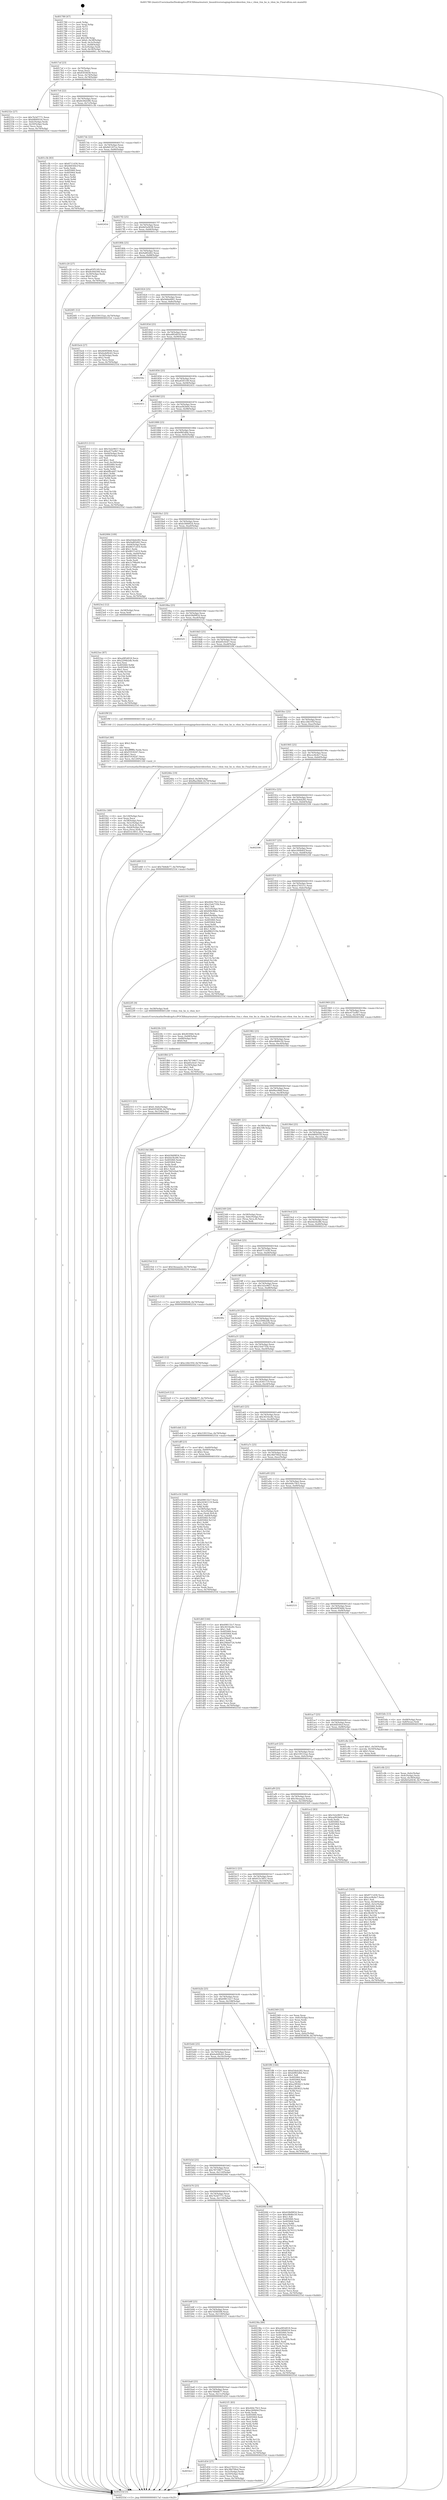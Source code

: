 digraph "0x401780" {
  label = "0x401780 (/mnt/c/Users/mathe/Desktop/tcc/POCII/binaries/extr_linuxdriversstagingvboxvideovbox_ttm.c_vbox_ttm_bo_is_vbox_bo_Final-ollvm.out::main(0))"
  labelloc = "t"
  node[shape=record]

  Entry [label="",width=0.3,height=0.3,shape=circle,fillcolor=black,style=filled]
  "0x4017af" [label="{
     0x4017af [23]\l
     | [instrs]\l
     &nbsp;&nbsp;0x4017af \<+3\>: mov -0x70(%rbp),%eax\l
     &nbsp;&nbsp;0x4017b2 \<+2\>: mov %eax,%ecx\l
     &nbsp;&nbsp;0x4017b4 \<+6\>: sub $0x83f34f38,%ecx\l
     &nbsp;&nbsp;0x4017ba \<+3\>: mov %eax,-0x74(%rbp)\l
     &nbsp;&nbsp;0x4017bd \<+3\>: mov %ecx,-0x78(%rbp)\l
     &nbsp;&nbsp;0x4017c0 \<+6\>: je 000000000040232e \<main+0xbae\>\l
  }"]
  "0x40232e" [label="{
     0x40232e [27]\l
     | [instrs]\l
     &nbsp;&nbsp;0x40232e \<+5\>: mov $0x7b3d7771,%eax\l
     &nbsp;&nbsp;0x402333 \<+5\>: mov $0xfd849550,%ecx\l
     &nbsp;&nbsp;0x402338 \<+3\>: mov -0x6c(%rbp),%edx\l
     &nbsp;&nbsp;0x40233b \<+3\>: cmp -0x50(%rbp),%edx\l
     &nbsp;&nbsp;0x40233e \<+3\>: cmovl %ecx,%eax\l
     &nbsp;&nbsp;0x402341 \<+3\>: mov %eax,-0x70(%rbp)\l
     &nbsp;&nbsp;0x402344 \<+5\>: jmp 000000000040255d \<main+0xddd\>\l
  }"]
  "0x4017c6" [label="{
     0x4017c6 [22]\l
     | [instrs]\l
     &nbsp;&nbsp;0x4017c6 \<+5\>: jmp 00000000004017cb \<main+0x4b\>\l
     &nbsp;&nbsp;0x4017cb \<+3\>: mov -0x74(%rbp),%eax\l
     &nbsp;&nbsp;0x4017ce \<+5\>: sub $0x8c04d306,%eax\l
     &nbsp;&nbsp;0x4017d3 \<+3\>: mov %eax,-0x7c(%rbp)\l
     &nbsp;&nbsp;0x4017d6 \<+6\>: je 0000000000401c3b \<main+0x4bb\>\l
  }"]
  Exit [label="",width=0.3,height=0.3,shape=circle,fillcolor=black,style=filled,peripheries=2]
  "0x401c3b" [label="{
     0x401c3b [83]\l
     | [instrs]\l
     &nbsp;&nbsp;0x401c3b \<+5\>: mov $0x8711d30,%eax\l
     &nbsp;&nbsp;0x401c40 \<+5\>: mov $0x4fd544cf,%ecx\l
     &nbsp;&nbsp;0x401c45 \<+2\>: xor %edx,%edx\l
     &nbsp;&nbsp;0x401c47 \<+7\>: mov 0x405060,%esi\l
     &nbsp;&nbsp;0x401c4e \<+7\>: mov 0x405064,%edi\l
     &nbsp;&nbsp;0x401c55 \<+3\>: sub $0x1,%edx\l
     &nbsp;&nbsp;0x401c58 \<+3\>: mov %esi,%r8d\l
     &nbsp;&nbsp;0x401c5b \<+3\>: add %edx,%r8d\l
     &nbsp;&nbsp;0x401c5e \<+4\>: imul %r8d,%esi\l
     &nbsp;&nbsp;0x401c62 \<+3\>: and $0x1,%esi\l
     &nbsp;&nbsp;0x401c65 \<+3\>: cmp $0x0,%esi\l
     &nbsp;&nbsp;0x401c68 \<+4\>: sete %r9b\l
     &nbsp;&nbsp;0x401c6c \<+3\>: cmp $0xa,%edi\l
     &nbsp;&nbsp;0x401c6f \<+4\>: setl %r10b\l
     &nbsp;&nbsp;0x401c73 \<+3\>: mov %r9b,%r11b\l
     &nbsp;&nbsp;0x401c76 \<+3\>: and %r10b,%r11b\l
     &nbsp;&nbsp;0x401c79 \<+3\>: xor %r10b,%r9b\l
     &nbsp;&nbsp;0x401c7c \<+3\>: or %r9b,%r11b\l
     &nbsp;&nbsp;0x401c7f \<+4\>: test $0x1,%r11b\l
     &nbsp;&nbsp;0x401c83 \<+3\>: cmovne %ecx,%eax\l
     &nbsp;&nbsp;0x401c86 \<+3\>: mov %eax,-0x70(%rbp)\l
     &nbsp;&nbsp;0x401c89 \<+5\>: jmp 000000000040255d \<main+0xddd\>\l
  }"]
  "0x4017dc" [label="{
     0x4017dc [22]\l
     | [instrs]\l
     &nbsp;&nbsp;0x4017dc \<+5\>: jmp 00000000004017e1 \<main+0x61\>\l
     &nbsp;&nbsp;0x4017e1 \<+3\>: mov -0x74(%rbp),%eax\l
     &nbsp;&nbsp;0x4017e4 \<+5\>: sub $0x8d1207ce,%eax\l
     &nbsp;&nbsp;0x4017e9 \<+3\>: mov %eax,-0x80(%rbp)\l
     &nbsp;&nbsp;0x4017ec \<+6\>: je 000000000040245d \<main+0xcdd\>\l
  }"]
  "0x4023ee" [label="{
     0x4023ee [87]\l
     | [instrs]\l
     &nbsp;&nbsp;0x4023ee \<+5\>: mov $0xa085d018,%ecx\l
     &nbsp;&nbsp;0x4023f3 \<+5\>: mov $0x2294b2db,%edx\l
     &nbsp;&nbsp;0x4023f8 \<+2\>: xor %esi,%esi\l
     &nbsp;&nbsp;0x4023fa \<+8\>: mov 0x405060,%r8d\l
     &nbsp;&nbsp;0x402402 \<+8\>: mov 0x405064,%r9d\l
     &nbsp;&nbsp;0x40240a \<+3\>: sub $0x1,%esi\l
     &nbsp;&nbsp;0x40240d \<+3\>: mov %r8d,%r10d\l
     &nbsp;&nbsp;0x402410 \<+3\>: add %esi,%r10d\l
     &nbsp;&nbsp;0x402413 \<+4\>: imul %r10d,%r8d\l
     &nbsp;&nbsp;0x402417 \<+4\>: and $0x1,%r8d\l
     &nbsp;&nbsp;0x40241b \<+4\>: cmp $0x0,%r8d\l
     &nbsp;&nbsp;0x40241f \<+4\>: sete %r11b\l
     &nbsp;&nbsp;0x402423 \<+4\>: cmp $0xa,%r9d\l
     &nbsp;&nbsp;0x402427 \<+3\>: setl %bl\l
     &nbsp;&nbsp;0x40242a \<+3\>: mov %r11b,%r14b\l
     &nbsp;&nbsp;0x40242d \<+3\>: and %bl,%r14b\l
     &nbsp;&nbsp;0x402430 \<+3\>: xor %bl,%r11b\l
     &nbsp;&nbsp;0x402433 \<+3\>: or %r11b,%r14b\l
     &nbsp;&nbsp;0x402436 \<+4\>: test $0x1,%r14b\l
     &nbsp;&nbsp;0x40243a \<+3\>: cmovne %edx,%ecx\l
     &nbsp;&nbsp;0x40243d \<+3\>: mov %ecx,-0x70(%rbp)\l
     &nbsp;&nbsp;0x402440 \<+5\>: jmp 000000000040255d \<main+0xddd\>\l
  }"]
  "0x40245d" [label="{
     0x40245d\l
  }", style=dashed]
  "0x4017f2" [label="{
     0x4017f2 [25]\l
     | [instrs]\l
     &nbsp;&nbsp;0x4017f2 \<+5\>: jmp 00000000004017f7 \<main+0x77\>\l
     &nbsp;&nbsp;0x4017f7 \<+3\>: mov -0x74(%rbp),%eax\l
     &nbsp;&nbsp;0x4017fa \<+5\>: sub $0x8d3a9438,%eax\l
     &nbsp;&nbsp;0x4017ff \<+6\>: mov %eax,-0x84(%rbp)\l
     &nbsp;&nbsp;0x401805 \<+6\>: je 0000000000401c20 \<main+0x4a0\>\l
  }"]
  "0x40235d" [label="{
     0x40235d [12]\l
     | [instrs]\l
     &nbsp;&nbsp;0x40235d \<+7\>: movl $0x54eaaa2e,-0x70(%rbp)\l
     &nbsp;&nbsp;0x402364 \<+5\>: jmp 000000000040255d \<main+0xddd\>\l
  }"]
  "0x401c20" [label="{
     0x401c20 [27]\l
     | [instrs]\l
     &nbsp;&nbsp;0x401c20 \<+5\>: mov $0xa65f5149,%eax\l
     &nbsp;&nbsp;0x401c25 \<+5\>: mov $0x8c04d306,%ecx\l
     &nbsp;&nbsp;0x401c2a \<+3\>: mov -0x30(%rbp),%edx\l
     &nbsp;&nbsp;0x401c2d \<+3\>: cmp $0x0,%edx\l
     &nbsp;&nbsp;0x401c30 \<+3\>: cmove %ecx,%eax\l
     &nbsp;&nbsp;0x401c33 \<+3\>: mov %eax,-0x70(%rbp)\l
     &nbsp;&nbsp;0x401c36 \<+5\>: jmp 000000000040255d \<main+0xddd\>\l
  }"]
  "0x40180b" [label="{
     0x40180b [25]\l
     | [instrs]\l
     &nbsp;&nbsp;0x40180b \<+5\>: jmp 0000000000401810 \<main+0x90\>\l
     &nbsp;&nbsp;0x401810 \<+3\>: mov -0x74(%rbp),%eax\l
     &nbsp;&nbsp;0x401813 \<+5\>: sub $0x9a8f2d42,%eax\l
     &nbsp;&nbsp;0x401818 \<+6\>: mov %eax,-0x88(%rbp)\l
     &nbsp;&nbsp;0x40181e \<+6\>: je 00000000004020f1 \<main+0x971\>\l
  }"]
  "0x402315" [label="{
     0x402315 [25]\l
     | [instrs]\l
     &nbsp;&nbsp;0x402315 \<+7\>: movl $0x0,-0x6c(%rbp)\l
     &nbsp;&nbsp;0x40231c \<+7\>: movl $0x83f34f38,-0x70(%rbp)\l
     &nbsp;&nbsp;0x402323 \<+6\>: mov %eax,-0x124(%rbp)\l
     &nbsp;&nbsp;0x402329 \<+5\>: jmp 000000000040255d \<main+0xddd\>\l
  }"]
  "0x4020f1" [label="{
     0x4020f1 [12]\l
     | [instrs]\l
     &nbsp;&nbsp;0x4020f1 \<+7\>: movl $0x539155ae,-0x70(%rbp)\l
     &nbsp;&nbsp;0x4020f8 \<+5\>: jmp 000000000040255d \<main+0xddd\>\l
  }"]
  "0x401824" [label="{
     0x401824 [25]\l
     | [instrs]\l
     &nbsp;&nbsp;0x401824 \<+5\>: jmp 0000000000401829 \<main+0xa9\>\l
     &nbsp;&nbsp;0x401829 \<+3\>: mov -0x74(%rbp),%eax\l
     &nbsp;&nbsp;0x40182c \<+5\>: sub $0x9dde6841,%eax\l
     &nbsp;&nbsp;0x401831 \<+6\>: mov %eax,-0x8c(%rbp)\l
     &nbsp;&nbsp;0x401837 \<+6\>: je 0000000000401bcb \<main+0x44b\>\l
  }"]
  "0x4022fe" [label="{
     0x4022fe [23]\l
     | [instrs]\l
     &nbsp;&nbsp;0x4022fe \<+10\>: movabs $0x4030b6,%rdi\l
     &nbsp;&nbsp;0x402308 \<+3\>: mov %eax,-0x68(%rbp)\l
     &nbsp;&nbsp;0x40230b \<+3\>: mov -0x68(%rbp),%esi\l
     &nbsp;&nbsp;0x40230e \<+2\>: mov $0x0,%al\l
     &nbsp;&nbsp;0x402310 \<+5\>: call 0000000000401040 \<printf@plt\>\l
     | [calls]\l
     &nbsp;&nbsp;0x401040 \{1\} (unknown)\l
  }"]
  "0x401bcb" [label="{
     0x401bcb [27]\l
     | [instrs]\l
     &nbsp;&nbsp;0x401bcb \<+5\>: mov $0x469f3666,%eax\l
     &nbsp;&nbsp;0x401bd0 \<+5\>: mov $0x6a4d9cb5,%ecx\l
     &nbsp;&nbsp;0x401bd5 \<+3\>: mov -0x34(%rbp),%edx\l
     &nbsp;&nbsp;0x401bd8 \<+3\>: cmp $0x2,%edx\l
     &nbsp;&nbsp;0x401bdb \<+3\>: cmovne %ecx,%eax\l
     &nbsp;&nbsp;0x401bde \<+3\>: mov %eax,-0x70(%rbp)\l
     &nbsp;&nbsp;0x401be1 \<+5\>: jmp 000000000040255d \<main+0xddd\>\l
  }"]
  "0x40183d" [label="{
     0x40183d [25]\l
     | [instrs]\l
     &nbsp;&nbsp;0x40183d \<+5\>: jmp 0000000000401842 \<main+0xc2\>\l
     &nbsp;&nbsp;0x401842 \<+3\>: mov -0x74(%rbp),%eax\l
     &nbsp;&nbsp;0x401845 \<+5\>: sub $0xa085d018,%eax\l
     &nbsp;&nbsp;0x40184a \<+6\>: mov %eax,-0x90(%rbp)\l
     &nbsp;&nbsp;0x401850 \<+6\>: je 000000000040254a \<main+0xdca\>\l
  }"]
  "0x40255d" [label="{
     0x40255d [5]\l
     | [instrs]\l
     &nbsp;&nbsp;0x40255d \<+5\>: jmp 00000000004017af \<main+0x2f\>\l
  }"]
  "0x401780" [label="{
     0x401780 [47]\l
     | [instrs]\l
     &nbsp;&nbsp;0x401780 \<+1\>: push %rbp\l
     &nbsp;&nbsp;0x401781 \<+3\>: mov %rsp,%rbp\l
     &nbsp;&nbsp;0x401784 \<+2\>: push %r15\l
     &nbsp;&nbsp;0x401786 \<+2\>: push %r14\l
     &nbsp;&nbsp;0x401788 \<+2\>: push %r13\l
     &nbsp;&nbsp;0x40178a \<+2\>: push %r12\l
     &nbsp;&nbsp;0x40178c \<+1\>: push %rbx\l
     &nbsp;&nbsp;0x40178d \<+7\>: sub $0x108,%rsp\l
     &nbsp;&nbsp;0x401794 \<+7\>: movl $0x0,-0x38(%rbp)\l
     &nbsp;&nbsp;0x40179b \<+3\>: mov %edi,-0x3c(%rbp)\l
     &nbsp;&nbsp;0x40179e \<+4\>: mov %rsi,-0x48(%rbp)\l
     &nbsp;&nbsp;0x4017a2 \<+3\>: mov -0x3c(%rbp),%edi\l
     &nbsp;&nbsp;0x4017a5 \<+3\>: mov %edi,-0x34(%rbp)\l
     &nbsp;&nbsp;0x4017a8 \<+7\>: movl $0x9dde6841,-0x70(%rbp)\l
  }"]
  "0x401fcc" [label="{
     0x401fcc [40]\l
     | [instrs]\l
     &nbsp;&nbsp;0x401fcc \<+6\>: mov -0x120(%rbp),%ecx\l
     &nbsp;&nbsp;0x401fd2 \<+3\>: imul %eax,%ecx\l
     &nbsp;&nbsp;0x401fd5 \<+4\>: mov -0x58(%rbp),%rsi\l
     &nbsp;&nbsp;0x401fd9 \<+4\>: movslq -0x5c(%rbp),%rdi\l
     &nbsp;&nbsp;0x401fdd \<+4\>: mov (%rsi,%rdi,8),%rsi\l
     &nbsp;&nbsp;0x401fe1 \<+4\>: movslq -0x64(%rbp),%rdi\l
     &nbsp;&nbsp;0x401fe5 \<+3\>: mov %ecx,(%rsi,%rdi,4)\l
     &nbsp;&nbsp;0x401fe8 \<+7\>: movl $0x653c3851,-0x70(%rbp)\l
     &nbsp;&nbsp;0x401fef \<+5\>: jmp 000000000040255d \<main+0xddd\>\l
  }"]
  "0x40254a" [label="{
     0x40254a\l
  }", style=dashed]
  "0x401856" [label="{
     0x401856 [25]\l
     | [instrs]\l
     &nbsp;&nbsp;0x401856 \<+5\>: jmp 000000000040185b \<main+0xdb\>\l
     &nbsp;&nbsp;0x40185b \<+3\>: mov -0x74(%rbp),%eax\l
     &nbsp;&nbsp;0x40185e \<+5\>: sub $0xa65f5149,%eax\l
     &nbsp;&nbsp;0x401863 \<+6\>: mov %eax,-0x94(%rbp)\l
     &nbsp;&nbsp;0x401869 \<+6\>: je 0000000000402451 \<main+0xcd1\>\l
  }"]
  "0x401fa4" [label="{
     0x401fa4 [40]\l
     | [instrs]\l
     &nbsp;&nbsp;0x401fa4 \<+5\>: mov $0x2,%ecx\l
     &nbsp;&nbsp;0x401fa9 \<+1\>: cltd\l
     &nbsp;&nbsp;0x401faa \<+2\>: idiv %ecx\l
     &nbsp;&nbsp;0x401fac \<+6\>: imul $0xfffffffe,%edx,%ecx\l
     &nbsp;&nbsp;0x401fb2 \<+6\>: sub $0xf1918247,%ecx\l
     &nbsp;&nbsp;0x401fb8 \<+3\>: add $0x1,%ecx\l
     &nbsp;&nbsp;0x401fbb \<+6\>: add $0xf1918247,%ecx\l
     &nbsp;&nbsp;0x401fc1 \<+6\>: mov %ecx,-0x120(%rbp)\l
     &nbsp;&nbsp;0x401fc7 \<+5\>: call 0000000000401160 \<next_i\>\l
     | [calls]\l
     &nbsp;&nbsp;0x401160 \{1\} (/mnt/c/Users/mathe/Desktop/tcc/POCII/binaries/extr_linuxdriversstagingvboxvideovbox_ttm.c_vbox_ttm_bo_is_vbox_bo_Final-ollvm.out::next_i)\l
  }"]
  "0x402451" [label="{
     0x402451\l
  }", style=dashed]
  "0x40186f" [label="{
     0x40186f [25]\l
     | [instrs]\l
     &nbsp;&nbsp;0x40186f \<+5\>: jmp 0000000000401874 \<main+0xf4\>\l
     &nbsp;&nbsp;0x401874 \<+3\>: mov -0x74(%rbp),%eax\l
     &nbsp;&nbsp;0x401877 \<+5\>: sub $0xaef42b64,%eax\l
     &nbsp;&nbsp;0x40187c \<+6\>: mov %eax,-0x98(%rbp)\l
     &nbsp;&nbsp;0x401882 \<+6\>: je 0000000000401f15 \<main+0x795\>\l
  }"]
  "0x401e16" [label="{
     0x401e16 [160]\l
     | [instrs]\l
     &nbsp;&nbsp;0x401e16 \<+5\>: mov $0x698132c7,%ecx\l
     &nbsp;&nbsp;0x401e1b \<+5\>: mov $0x24361119,%edx\l
     &nbsp;&nbsp;0x401e20 \<+3\>: mov $0x1,%sil\l
     &nbsp;&nbsp;0x401e23 \<+3\>: xor %r8d,%r8d\l
     &nbsp;&nbsp;0x401e26 \<+4\>: mov -0x58(%rbp),%rdi\l
     &nbsp;&nbsp;0x401e2a \<+4\>: movslq -0x5c(%rbp),%r9\l
     &nbsp;&nbsp;0x401e2e \<+4\>: mov %rax,(%rdi,%r9,8)\l
     &nbsp;&nbsp;0x401e32 \<+7\>: movl $0x0,-0x64(%rbp)\l
     &nbsp;&nbsp;0x401e39 \<+8\>: mov 0x405060,%r10d\l
     &nbsp;&nbsp;0x401e41 \<+8\>: mov 0x405064,%r11d\l
     &nbsp;&nbsp;0x401e49 \<+4\>: sub $0x1,%r8d\l
     &nbsp;&nbsp;0x401e4d \<+3\>: mov %r10d,%ebx\l
     &nbsp;&nbsp;0x401e50 \<+3\>: add %r8d,%ebx\l
     &nbsp;&nbsp;0x401e53 \<+4\>: imul %ebx,%r10d\l
     &nbsp;&nbsp;0x401e57 \<+4\>: and $0x1,%r10d\l
     &nbsp;&nbsp;0x401e5b \<+4\>: cmp $0x0,%r10d\l
     &nbsp;&nbsp;0x401e5f \<+4\>: sete %r14b\l
     &nbsp;&nbsp;0x401e63 \<+4\>: cmp $0xa,%r11d\l
     &nbsp;&nbsp;0x401e67 \<+4\>: setl %r15b\l
     &nbsp;&nbsp;0x401e6b \<+3\>: mov %r14b,%r12b\l
     &nbsp;&nbsp;0x401e6e \<+4\>: xor $0xff,%r12b\l
     &nbsp;&nbsp;0x401e72 \<+3\>: mov %r15b,%r13b\l
     &nbsp;&nbsp;0x401e75 \<+4\>: xor $0xff,%r13b\l
     &nbsp;&nbsp;0x401e79 \<+4\>: xor $0x0,%sil\l
     &nbsp;&nbsp;0x401e7d \<+3\>: mov %r12b,%al\l
     &nbsp;&nbsp;0x401e80 \<+2\>: and $0x0,%al\l
     &nbsp;&nbsp;0x401e82 \<+3\>: and %sil,%r14b\l
     &nbsp;&nbsp;0x401e85 \<+3\>: mov %r13b,%dil\l
     &nbsp;&nbsp;0x401e88 \<+4\>: and $0x0,%dil\l
     &nbsp;&nbsp;0x401e8c \<+3\>: and %sil,%r15b\l
     &nbsp;&nbsp;0x401e8f \<+3\>: or %r14b,%al\l
     &nbsp;&nbsp;0x401e92 \<+3\>: or %r15b,%dil\l
     &nbsp;&nbsp;0x401e95 \<+3\>: xor %dil,%al\l
     &nbsp;&nbsp;0x401e98 \<+3\>: or %r13b,%r12b\l
     &nbsp;&nbsp;0x401e9b \<+4\>: xor $0xff,%r12b\l
     &nbsp;&nbsp;0x401e9f \<+4\>: or $0x0,%sil\l
     &nbsp;&nbsp;0x401ea3 \<+3\>: and %sil,%r12b\l
     &nbsp;&nbsp;0x401ea6 \<+3\>: or %r12b,%al\l
     &nbsp;&nbsp;0x401ea9 \<+2\>: test $0x1,%al\l
     &nbsp;&nbsp;0x401eab \<+3\>: cmovne %edx,%ecx\l
     &nbsp;&nbsp;0x401eae \<+3\>: mov %ecx,-0x70(%rbp)\l
     &nbsp;&nbsp;0x401eb1 \<+5\>: jmp 000000000040255d \<main+0xddd\>\l
  }"]
  "0x401f15" [label="{
     0x401f15 [111]\l
     | [instrs]\l
     &nbsp;&nbsp;0x401f15 \<+5\>: mov $0x1b2e9657,%eax\l
     &nbsp;&nbsp;0x401f1a \<+5\>: mov $0xe475a9b7,%ecx\l
     &nbsp;&nbsp;0x401f1f \<+3\>: mov -0x64(%rbp),%edx\l
     &nbsp;&nbsp;0x401f22 \<+3\>: cmp -0x60(%rbp),%edx\l
     &nbsp;&nbsp;0x401f25 \<+4\>: setl %sil\l
     &nbsp;&nbsp;0x401f29 \<+4\>: and $0x1,%sil\l
     &nbsp;&nbsp;0x401f2d \<+4\>: mov %sil,-0x29(%rbp)\l
     &nbsp;&nbsp;0x401f31 \<+7\>: mov 0x405060,%edx\l
     &nbsp;&nbsp;0x401f38 \<+7\>: mov 0x405064,%edi\l
     &nbsp;&nbsp;0x401f3f \<+3\>: mov %edx,%r8d\l
     &nbsp;&nbsp;0x401f42 \<+7\>: add $0x6ffcab97,%r8d\l
     &nbsp;&nbsp;0x401f49 \<+4\>: sub $0x1,%r8d\l
     &nbsp;&nbsp;0x401f4d \<+7\>: sub $0x6ffcab97,%r8d\l
     &nbsp;&nbsp;0x401f54 \<+4\>: imul %r8d,%edx\l
     &nbsp;&nbsp;0x401f58 \<+3\>: and $0x1,%edx\l
     &nbsp;&nbsp;0x401f5b \<+3\>: cmp $0x0,%edx\l
     &nbsp;&nbsp;0x401f5e \<+4\>: sete %sil\l
     &nbsp;&nbsp;0x401f62 \<+3\>: cmp $0xa,%edi\l
     &nbsp;&nbsp;0x401f65 \<+4\>: setl %r9b\l
     &nbsp;&nbsp;0x401f69 \<+3\>: mov %sil,%r10b\l
     &nbsp;&nbsp;0x401f6c \<+3\>: and %r9b,%r10b\l
     &nbsp;&nbsp;0x401f6f \<+3\>: xor %r9b,%sil\l
     &nbsp;&nbsp;0x401f72 \<+3\>: or %sil,%r10b\l
     &nbsp;&nbsp;0x401f75 \<+4\>: test $0x1,%r10b\l
     &nbsp;&nbsp;0x401f79 \<+3\>: cmovne %ecx,%eax\l
     &nbsp;&nbsp;0x401f7c \<+3\>: mov %eax,-0x70(%rbp)\l
     &nbsp;&nbsp;0x401f7f \<+5\>: jmp 000000000040255d \<main+0xddd\>\l
  }"]
  "0x401888" [label="{
     0x401888 [25]\l
     | [instrs]\l
     &nbsp;&nbsp;0x401888 \<+5\>: jmp 000000000040188d \<main+0x10d\>\l
     &nbsp;&nbsp;0x40188d \<+3\>: mov -0x74(%rbp),%eax\l
     &nbsp;&nbsp;0x401890 \<+5\>: sub $0xb0f65dbb,%eax\l
     &nbsp;&nbsp;0x401895 \<+6\>: mov %eax,-0x9c(%rbp)\l
     &nbsp;&nbsp;0x40189b \<+6\>: je 0000000000402084 \<main+0x904\>\l
  }"]
  "0x401bc1" [label="{
     0x401bc1\l
  }", style=dashed]
  "0x402084" [label="{
     0x402084 [109]\l
     | [instrs]\l
     &nbsp;&nbsp;0x402084 \<+5\>: mov $0xd3deb282,%eax\l
     &nbsp;&nbsp;0x402089 \<+5\>: mov $0x9a8f2d42,%ecx\l
     &nbsp;&nbsp;0x40208e \<+3\>: mov -0x64(%rbp),%edx\l
     &nbsp;&nbsp;0x402091 \<+6\>: add $0x8637cd19,%edx\l
     &nbsp;&nbsp;0x402097 \<+3\>: add $0x1,%edx\l
     &nbsp;&nbsp;0x40209a \<+6\>: sub $0x8637cd19,%edx\l
     &nbsp;&nbsp;0x4020a0 \<+3\>: mov %edx,-0x64(%rbp)\l
     &nbsp;&nbsp;0x4020a3 \<+7\>: mov 0x405060,%edx\l
     &nbsp;&nbsp;0x4020aa \<+7\>: mov 0x405064,%esi\l
     &nbsp;&nbsp;0x4020b1 \<+2\>: mov %edx,%edi\l
     &nbsp;&nbsp;0x4020b3 \<+6\>: add $0x1e788a00,%edi\l
     &nbsp;&nbsp;0x4020b9 \<+3\>: sub $0x1,%edi\l
     &nbsp;&nbsp;0x4020bc \<+6\>: sub $0x1e788a00,%edi\l
     &nbsp;&nbsp;0x4020c2 \<+3\>: imul %edi,%edx\l
     &nbsp;&nbsp;0x4020c5 \<+3\>: and $0x1,%edx\l
     &nbsp;&nbsp;0x4020c8 \<+3\>: cmp $0x0,%edx\l
     &nbsp;&nbsp;0x4020cb \<+4\>: sete %r8b\l
     &nbsp;&nbsp;0x4020cf \<+3\>: cmp $0xa,%esi\l
     &nbsp;&nbsp;0x4020d2 \<+4\>: setl %r9b\l
     &nbsp;&nbsp;0x4020d6 \<+3\>: mov %r8b,%r10b\l
     &nbsp;&nbsp;0x4020d9 \<+3\>: and %r9b,%r10b\l
     &nbsp;&nbsp;0x4020dc \<+3\>: xor %r9b,%r8b\l
     &nbsp;&nbsp;0x4020df \<+3\>: or %r8b,%r10b\l
     &nbsp;&nbsp;0x4020e2 \<+4\>: test $0x1,%r10b\l
     &nbsp;&nbsp;0x4020e6 \<+3\>: cmovne %ecx,%eax\l
     &nbsp;&nbsp;0x4020e9 \<+3\>: mov %eax,-0x70(%rbp)\l
     &nbsp;&nbsp;0x4020ec \<+5\>: jmp 000000000040255d \<main+0xddd\>\l
  }"]
  "0x4018a1" [label="{
     0x4018a1 [25]\l
     | [instrs]\l
     &nbsp;&nbsp;0x4018a1 \<+5\>: jmp 00000000004018a6 \<main+0x126\>\l
     &nbsp;&nbsp;0x4018a6 \<+3\>: mov -0x74(%rbp),%eax\l
     &nbsp;&nbsp;0x4018a9 \<+5\>: sub $0xb348d024,%eax\l
     &nbsp;&nbsp;0x4018ae \<+6\>: mov %eax,-0xa0(%rbp)\l
     &nbsp;&nbsp;0x4018b4 \<+6\>: je 00000000004023e2 \<main+0xc62\>\l
  }"]
  "0x401d54" [label="{
     0x401d54 [27]\l
     | [instrs]\l
     &nbsp;&nbsp;0x401d54 \<+5\>: mov $0xe276551c,%eax\l
     &nbsp;&nbsp;0x401d59 \<+5\>: mov $0x38d70fed,%ecx\l
     &nbsp;&nbsp;0x401d5e \<+3\>: mov -0x5c(%rbp),%edx\l
     &nbsp;&nbsp;0x401d61 \<+3\>: cmp -0x50(%rbp),%edx\l
     &nbsp;&nbsp;0x401d64 \<+3\>: cmovl %ecx,%eax\l
     &nbsp;&nbsp;0x401d67 \<+3\>: mov %eax,-0x70(%rbp)\l
     &nbsp;&nbsp;0x401d6a \<+5\>: jmp 000000000040255d \<main+0xddd\>\l
  }"]
  "0x4023e2" [label="{
     0x4023e2 [12]\l
     | [instrs]\l
     &nbsp;&nbsp;0x4023e2 \<+4\>: mov -0x58(%rbp),%rax\l
     &nbsp;&nbsp;0x4023e6 \<+3\>: mov %rax,%rdi\l
     &nbsp;&nbsp;0x4023e9 \<+5\>: call 0000000000401030 \<free@plt\>\l
     | [calls]\l
     &nbsp;&nbsp;0x401030 \{1\} (unknown)\l
  }"]
  "0x4018ba" [label="{
     0x4018ba [25]\l
     | [instrs]\l
     &nbsp;&nbsp;0x4018ba \<+5\>: jmp 00000000004018bf \<main+0x13f\>\l
     &nbsp;&nbsp;0x4018bf \<+3\>: mov -0x74(%rbp),%eax\l
     &nbsp;&nbsp;0x4018c2 \<+5\>: sub $0xb58d9854,%eax\l
     &nbsp;&nbsp;0x4018c7 \<+6\>: mov %eax,-0xa4(%rbp)\l
     &nbsp;&nbsp;0x4018cd \<+6\>: je 0000000000402525 \<main+0xda5\>\l
  }"]
  "0x401ba8" [label="{
     0x401ba8 [25]\l
     | [instrs]\l
     &nbsp;&nbsp;0x401ba8 \<+5\>: jmp 0000000000401bad \<main+0x42d\>\l
     &nbsp;&nbsp;0x401bad \<+3\>: mov -0x74(%rbp),%eax\l
     &nbsp;&nbsp;0x401bb0 \<+5\>: sub $0x7fd4db77,%eax\l
     &nbsp;&nbsp;0x401bb5 \<+6\>: mov %eax,-0x11c(%rbp)\l
     &nbsp;&nbsp;0x401bbb \<+6\>: je 0000000000401d54 \<main+0x5d4\>\l
  }"]
  "0x402525" [label="{
     0x402525\l
  }", style=dashed]
  "0x4018d3" [label="{
     0x4018d3 [25]\l
     | [instrs]\l
     &nbsp;&nbsp;0x4018d3 \<+5\>: jmp 00000000004018d8 \<main+0x158\>\l
     &nbsp;&nbsp;0x4018d8 \<+3\>: mov -0x74(%rbp),%eax\l
     &nbsp;&nbsp;0x4018db \<+5\>: sub $0xbf5c0cb7,%eax\l
     &nbsp;&nbsp;0x4018e0 \<+6\>: mov %eax,-0xa8(%rbp)\l
     &nbsp;&nbsp;0x4018e6 \<+6\>: je 0000000000401f9f \<main+0x81f\>\l
  }"]
  "0x4021f1" [label="{
     0x4021f1 [83]\l
     | [instrs]\l
     &nbsp;&nbsp;0x4021f1 \<+5\>: mov $0x444c79c5,%eax\l
     &nbsp;&nbsp;0x4021f6 \<+5\>: mov $0xe260b9cf,%ecx\l
     &nbsp;&nbsp;0x4021fb \<+2\>: xor %edx,%edx\l
     &nbsp;&nbsp;0x4021fd \<+7\>: mov 0x405060,%esi\l
     &nbsp;&nbsp;0x402204 \<+7\>: mov 0x405064,%edi\l
     &nbsp;&nbsp;0x40220b \<+3\>: sub $0x1,%edx\l
     &nbsp;&nbsp;0x40220e \<+3\>: mov %esi,%r8d\l
     &nbsp;&nbsp;0x402211 \<+3\>: add %edx,%r8d\l
     &nbsp;&nbsp;0x402214 \<+4\>: imul %r8d,%esi\l
     &nbsp;&nbsp;0x402218 \<+3\>: and $0x1,%esi\l
     &nbsp;&nbsp;0x40221b \<+3\>: cmp $0x0,%esi\l
     &nbsp;&nbsp;0x40221e \<+4\>: sete %r9b\l
     &nbsp;&nbsp;0x402222 \<+3\>: cmp $0xa,%edi\l
     &nbsp;&nbsp;0x402225 \<+4\>: setl %r10b\l
     &nbsp;&nbsp;0x402229 \<+3\>: mov %r9b,%r11b\l
     &nbsp;&nbsp;0x40222c \<+3\>: and %r10b,%r11b\l
     &nbsp;&nbsp;0x40222f \<+3\>: xor %r10b,%r9b\l
     &nbsp;&nbsp;0x402232 \<+3\>: or %r9b,%r11b\l
     &nbsp;&nbsp;0x402235 \<+4\>: test $0x1,%r11b\l
     &nbsp;&nbsp;0x402239 \<+3\>: cmovne %ecx,%eax\l
     &nbsp;&nbsp;0x40223c \<+3\>: mov %eax,-0x70(%rbp)\l
     &nbsp;&nbsp;0x40223f \<+5\>: jmp 000000000040255d \<main+0xddd\>\l
  }"]
  "0x401f9f" [label="{
     0x401f9f [5]\l
     | [instrs]\l
     &nbsp;&nbsp;0x401f9f \<+5\>: call 0000000000401160 \<next_i\>\l
     | [calls]\l
     &nbsp;&nbsp;0x401160 \{1\} (/mnt/c/Users/mathe/Desktop/tcc/POCII/binaries/extr_linuxdriversstagingvboxvideovbox_ttm.c_vbox_ttm_bo_is_vbox_bo_Final-ollvm.out::next_i)\l
  }"]
  "0x4018ec" [label="{
     0x4018ec [25]\l
     | [instrs]\l
     &nbsp;&nbsp;0x4018ec \<+5\>: jmp 00000000004018f1 \<main+0x171\>\l
     &nbsp;&nbsp;0x4018f1 \<+3\>: mov -0x74(%rbp),%eax\l
     &nbsp;&nbsp;0x4018f4 \<+5\>: sub $0xc24b195f,%eax\l
     &nbsp;&nbsp;0x4018f9 \<+6\>: mov %eax,-0xac(%rbp)\l
     &nbsp;&nbsp;0x4018ff \<+6\>: je 000000000040246e \<main+0xcee\>\l
  }"]
  "0x401b8f" [label="{
     0x401b8f [25]\l
     | [instrs]\l
     &nbsp;&nbsp;0x401b8f \<+5\>: jmp 0000000000401b94 \<main+0x414\>\l
     &nbsp;&nbsp;0x401b94 \<+3\>: mov -0x74(%rbp),%eax\l
     &nbsp;&nbsp;0x401b97 \<+5\>: sub $0x7d3fd508,%eax\l
     &nbsp;&nbsp;0x401b9c \<+6\>: mov %eax,-0x118(%rbp)\l
     &nbsp;&nbsp;0x401ba2 \<+6\>: je 00000000004021f1 \<main+0xa71\>\l
  }"]
  "0x40246e" [label="{
     0x40246e [19]\l
     | [instrs]\l
     &nbsp;&nbsp;0x40246e \<+7\>: movl $0x0,-0x38(%rbp)\l
     &nbsp;&nbsp;0x402475 \<+7\>: movl $0xf8ac0bbf,-0x70(%rbp)\l
     &nbsp;&nbsp;0x40247c \<+5\>: jmp 000000000040255d \<main+0xddd\>\l
  }"]
  "0x401905" [label="{
     0x401905 [25]\l
     | [instrs]\l
     &nbsp;&nbsp;0x401905 \<+5\>: jmp 000000000040190a \<main+0x18a\>\l
     &nbsp;&nbsp;0x40190a \<+3\>: mov -0x74(%rbp),%eax\l
     &nbsp;&nbsp;0x40190d \<+5\>: sub $0xcec8e4e7,%eax\l
     &nbsp;&nbsp;0x401912 \<+6\>: mov %eax,-0xb0(%rbp)\l
     &nbsp;&nbsp;0x401918 \<+6\>: je 0000000000401d48 \<main+0x5c8\>\l
  }"]
  "0x40238a" [label="{
     0x40238a [88]\l
     | [instrs]\l
     &nbsp;&nbsp;0x40238a \<+5\>: mov $0xa085d018,%eax\l
     &nbsp;&nbsp;0x40238f \<+5\>: mov $0xb348d024,%ecx\l
     &nbsp;&nbsp;0x402394 \<+7\>: mov 0x405060,%edx\l
     &nbsp;&nbsp;0x40239b \<+7\>: mov 0x405064,%esi\l
     &nbsp;&nbsp;0x4023a2 \<+2\>: mov %edx,%edi\l
     &nbsp;&nbsp;0x4023a4 \<+6\>: add $0x7417c20b,%edi\l
     &nbsp;&nbsp;0x4023aa \<+3\>: sub $0x1,%edi\l
     &nbsp;&nbsp;0x4023ad \<+6\>: sub $0x7417c20b,%edi\l
     &nbsp;&nbsp;0x4023b3 \<+3\>: imul %edi,%edx\l
     &nbsp;&nbsp;0x4023b6 \<+3\>: and $0x1,%edx\l
     &nbsp;&nbsp;0x4023b9 \<+3\>: cmp $0x0,%edx\l
     &nbsp;&nbsp;0x4023bc \<+4\>: sete %r8b\l
     &nbsp;&nbsp;0x4023c0 \<+3\>: cmp $0xa,%esi\l
     &nbsp;&nbsp;0x4023c3 \<+4\>: setl %r9b\l
     &nbsp;&nbsp;0x4023c7 \<+3\>: mov %r8b,%r10b\l
     &nbsp;&nbsp;0x4023ca \<+3\>: and %r9b,%r10b\l
     &nbsp;&nbsp;0x4023cd \<+3\>: xor %r9b,%r8b\l
     &nbsp;&nbsp;0x4023d0 \<+3\>: or %r8b,%r10b\l
     &nbsp;&nbsp;0x4023d3 \<+4\>: test $0x1,%r10b\l
     &nbsp;&nbsp;0x4023d7 \<+3\>: cmovne %ecx,%eax\l
     &nbsp;&nbsp;0x4023da \<+3\>: mov %eax,-0x70(%rbp)\l
     &nbsp;&nbsp;0x4023dd \<+5\>: jmp 000000000040255d \<main+0xddd\>\l
  }"]
  "0x401d48" [label="{
     0x401d48 [12]\l
     | [instrs]\l
     &nbsp;&nbsp;0x401d48 \<+7\>: movl $0x7fd4db77,-0x70(%rbp)\l
     &nbsp;&nbsp;0x401d4f \<+5\>: jmp 000000000040255d \<main+0xddd\>\l
  }"]
  "0x40191e" [label="{
     0x40191e [25]\l
     | [instrs]\l
     &nbsp;&nbsp;0x40191e \<+5\>: jmp 0000000000401923 \<main+0x1a3\>\l
     &nbsp;&nbsp;0x401923 \<+3\>: mov -0x74(%rbp),%eax\l
     &nbsp;&nbsp;0x401926 \<+5\>: sub $0xd3deb282,%eax\l
     &nbsp;&nbsp;0x40192b \<+6\>: mov %eax,-0xb4(%rbp)\l
     &nbsp;&nbsp;0x401931 \<+6\>: je 0000000000402506 \<main+0xd86\>\l
  }"]
  "0x401b76" [label="{
     0x401b76 [25]\l
     | [instrs]\l
     &nbsp;&nbsp;0x401b76 \<+5\>: jmp 0000000000401b7b \<main+0x3fb\>\l
     &nbsp;&nbsp;0x401b7b \<+3\>: mov -0x74(%rbp),%eax\l
     &nbsp;&nbsp;0x401b7e \<+5\>: sub $0x7b3d7771,%eax\l
     &nbsp;&nbsp;0x401b83 \<+6\>: mov %eax,-0x114(%rbp)\l
     &nbsp;&nbsp;0x401b89 \<+6\>: je 000000000040238a \<main+0xc0a\>\l
  }"]
  "0x402506" [label="{
     0x402506\l
  }", style=dashed]
  "0x401937" [label="{
     0x401937 [25]\l
     | [instrs]\l
     &nbsp;&nbsp;0x401937 \<+5\>: jmp 000000000040193c \<main+0x1bc\>\l
     &nbsp;&nbsp;0x40193c \<+3\>: mov -0x74(%rbp),%eax\l
     &nbsp;&nbsp;0x40193f \<+5\>: sub $0xe260b9cf,%eax\l
     &nbsp;&nbsp;0x401944 \<+6\>: mov %eax,-0xb8(%rbp)\l
     &nbsp;&nbsp;0x40194a \<+6\>: je 0000000000402244 \<main+0xac4\>\l
  }"]
  "0x4020fd" [label="{
     0x4020fd [144]\l
     | [instrs]\l
     &nbsp;&nbsp;0x4020fd \<+5\>: mov $0xb58d9854,%eax\l
     &nbsp;&nbsp;0x402102 \<+5\>: mov $0xe9b80c50,%ecx\l
     &nbsp;&nbsp;0x402107 \<+2\>: mov $0x1,%dl\l
     &nbsp;&nbsp;0x402109 \<+7\>: mov 0x405060,%esi\l
     &nbsp;&nbsp;0x402110 \<+7\>: mov 0x405064,%edi\l
     &nbsp;&nbsp;0x402117 \<+3\>: mov %esi,%r8d\l
     &nbsp;&nbsp;0x40211a \<+7\>: sub $0xc5676512,%r8d\l
     &nbsp;&nbsp;0x402121 \<+4\>: sub $0x1,%r8d\l
     &nbsp;&nbsp;0x402125 \<+7\>: add $0xc5676512,%r8d\l
     &nbsp;&nbsp;0x40212c \<+4\>: imul %r8d,%esi\l
     &nbsp;&nbsp;0x402130 \<+3\>: and $0x1,%esi\l
     &nbsp;&nbsp;0x402133 \<+3\>: cmp $0x0,%esi\l
     &nbsp;&nbsp;0x402136 \<+4\>: sete %r9b\l
     &nbsp;&nbsp;0x40213a \<+3\>: cmp $0xa,%edi\l
     &nbsp;&nbsp;0x40213d \<+4\>: setl %r10b\l
     &nbsp;&nbsp;0x402141 \<+3\>: mov %r9b,%r11b\l
     &nbsp;&nbsp;0x402144 \<+4\>: xor $0xff,%r11b\l
     &nbsp;&nbsp;0x402148 \<+3\>: mov %r10b,%bl\l
     &nbsp;&nbsp;0x40214b \<+3\>: xor $0xff,%bl\l
     &nbsp;&nbsp;0x40214e \<+3\>: xor $0x1,%dl\l
     &nbsp;&nbsp;0x402151 \<+3\>: mov %r11b,%r14b\l
     &nbsp;&nbsp;0x402154 \<+4\>: and $0xff,%r14b\l
     &nbsp;&nbsp;0x402158 \<+3\>: and %dl,%r9b\l
     &nbsp;&nbsp;0x40215b \<+3\>: mov %bl,%r15b\l
     &nbsp;&nbsp;0x40215e \<+4\>: and $0xff,%r15b\l
     &nbsp;&nbsp;0x402162 \<+3\>: and %dl,%r10b\l
     &nbsp;&nbsp;0x402165 \<+3\>: or %r9b,%r14b\l
     &nbsp;&nbsp;0x402168 \<+3\>: or %r10b,%r15b\l
     &nbsp;&nbsp;0x40216b \<+3\>: xor %r15b,%r14b\l
     &nbsp;&nbsp;0x40216e \<+3\>: or %bl,%r11b\l
     &nbsp;&nbsp;0x402171 \<+4\>: xor $0xff,%r11b\l
     &nbsp;&nbsp;0x402175 \<+3\>: or $0x1,%dl\l
     &nbsp;&nbsp;0x402178 \<+3\>: and %dl,%r11b\l
     &nbsp;&nbsp;0x40217b \<+3\>: or %r11b,%r14b\l
     &nbsp;&nbsp;0x40217e \<+4\>: test $0x1,%r14b\l
     &nbsp;&nbsp;0x402182 \<+3\>: cmovne %ecx,%eax\l
     &nbsp;&nbsp;0x402185 \<+3\>: mov %eax,-0x70(%rbp)\l
     &nbsp;&nbsp;0x402188 \<+5\>: jmp 000000000040255d \<main+0xddd\>\l
  }"]
  "0x402244" [label="{
     0x402244 [165]\l
     | [instrs]\l
     &nbsp;&nbsp;0x402244 \<+5\>: mov $0x444c79c5,%eax\l
     &nbsp;&nbsp;0x402249 \<+5\>: mov $0x23eb735b,%ecx\l
     &nbsp;&nbsp;0x40224e \<+2\>: mov $0x1,%dl\l
     &nbsp;&nbsp;0x402250 \<+3\>: mov -0x5c(%rbp),%esi\l
     &nbsp;&nbsp;0x402253 \<+6\>: add $0x60fe9bbe,%esi\l
     &nbsp;&nbsp;0x402259 \<+3\>: add $0x1,%esi\l
     &nbsp;&nbsp;0x40225c \<+6\>: sub $0x60fe9bbe,%esi\l
     &nbsp;&nbsp;0x402262 \<+3\>: mov %esi,-0x5c(%rbp)\l
     &nbsp;&nbsp;0x402265 \<+7\>: mov 0x405060,%esi\l
     &nbsp;&nbsp;0x40226c \<+7\>: mov 0x405064,%edi\l
     &nbsp;&nbsp;0x402273 \<+3\>: mov %esi,%r8d\l
     &nbsp;&nbsp;0x402276 \<+7\>: add $0x8862519e,%r8d\l
     &nbsp;&nbsp;0x40227d \<+4\>: sub $0x1,%r8d\l
     &nbsp;&nbsp;0x402281 \<+7\>: sub $0x8862519e,%r8d\l
     &nbsp;&nbsp;0x402288 \<+4\>: imul %r8d,%esi\l
     &nbsp;&nbsp;0x40228c \<+3\>: and $0x1,%esi\l
     &nbsp;&nbsp;0x40228f \<+3\>: cmp $0x0,%esi\l
     &nbsp;&nbsp;0x402292 \<+4\>: sete %r9b\l
     &nbsp;&nbsp;0x402296 \<+3\>: cmp $0xa,%edi\l
     &nbsp;&nbsp;0x402299 \<+4\>: setl %r10b\l
     &nbsp;&nbsp;0x40229d \<+3\>: mov %r9b,%r11b\l
     &nbsp;&nbsp;0x4022a0 \<+4\>: xor $0xff,%r11b\l
     &nbsp;&nbsp;0x4022a4 \<+3\>: mov %r10b,%bl\l
     &nbsp;&nbsp;0x4022a7 \<+3\>: xor $0xff,%bl\l
     &nbsp;&nbsp;0x4022aa \<+3\>: xor $0x0,%dl\l
     &nbsp;&nbsp;0x4022ad \<+3\>: mov %r11b,%r14b\l
     &nbsp;&nbsp;0x4022b0 \<+4\>: and $0x0,%r14b\l
     &nbsp;&nbsp;0x4022b4 \<+3\>: and %dl,%r9b\l
     &nbsp;&nbsp;0x4022b7 \<+3\>: mov %bl,%r15b\l
     &nbsp;&nbsp;0x4022ba \<+4\>: and $0x0,%r15b\l
     &nbsp;&nbsp;0x4022be \<+3\>: and %dl,%r10b\l
     &nbsp;&nbsp;0x4022c1 \<+3\>: or %r9b,%r14b\l
     &nbsp;&nbsp;0x4022c4 \<+3\>: or %r10b,%r15b\l
     &nbsp;&nbsp;0x4022c7 \<+3\>: xor %r15b,%r14b\l
     &nbsp;&nbsp;0x4022ca \<+3\>: or %bl,%r11b\l
     &nbsp;&nbsp;0x4022cd \<+4\>: xor $0xff,%r11b\l
     &nbsp;&nbsp;0x4022d1 \<+3\>: or $0x0,%dl\l
     &nbsp;&nbsp;0x4022d4 \<+3\>: and %dl,%r11b\l
     &nbsp;&nbsp;0x4022d7 \<+3\>: or %r11b,%r14b\l
     &nbsp;&nbsp;0x4022da \<+4\>: test $0x1,%r14b\l
     &nbsp;&nbsp;0x4022de \<+3\>: cmovne %ecx,%eax\l
     &nbsp;&nbsp;0x4022e1 \<+3\>: mov %eax,-0x70(%rbp)\l
     &nbsp;&nbsp;0x4022e4 \<+5\>: jmp 000000000040255d \<main+0xddd\>\l
  }"]
  "0x401950" [label="{
     0x401950 [25]\l
     | [instrs]\l
     &nbsp;&nbsp;0x401950 \<+5\>: jmp 0000000000401955 \<main+0x1d5\>\l
     &nbsp;&nbsp;0x401955 \<+3\>: mov -0x74(%rbp),%eax\l
     &nbsp;&nbsp;0x401958 \<+5\>: sub $0xe276551c,%eax\l
     &nbsp;&nbsp;0x40195d \<+6\>: mov %eax,-0xbc(%rbp)\l
     &nbsp;&nbsp;0x401963 \<+6\>: je 00000000004022f5 \<main+0xb75\>\l
  }"]
  "0x401b5d" [label="{
     0x401b5d [25]\l
     | [instrs]\l
     &nbsp;&nbsp;0x401b5d \<+5\>: jmp 0000000000401b62 \<main+0x3e2\>\l
     &nbsp;&nbsp;0x401b62 \<+3\>: mov -0x74(%rbp),%eax\l
     &nbsp;&nbsp;0x401b65 \<+5\>: sub $0x78739677,%eax\l
     &nbsp;&nbsp;0x401b6a \<+6\>: mov %eax,-0x110(%rbp)\l
     &nbsp;&nbsp;0x401b70 \<+6\>: je 00000000004020fd \<main+0x97d\>\l
  }"]
  "0x4022f5" [label="{
     0x4022f5 [9]\l
     | [instrs]\l
     &nbsp;&nbsp;0x4022f5 \<+4\>: mov -0x58(%rbp),%rdi\l
     &nbsp;&nbsp;0x4022f9 \<+5\>: call 0000000000401240 \<vbox_ttm_bo_is_vbox_bo\>\l
     | [calls]\l
     &nbsp;&nbsp;0x401240 \{1\} (/mnt/c/Users/mathe/Desktop/tcc/POCII/binaries/extr_linuxdriversstagingvboxvideovbox_ttm.c_vbox_ttm_bo_is_vbox_bo_Final-ollvm.out::vbox_ttm_bo_is_vbox_bo)\l
  }"]
  "0x401969" [label="{
     0x401969 [25]\l
     | [instrs]\l
     &nbsp;&nbsp;0x401969 \<+5\>: jmp 000000000040196e \<main+0x1ee\>\l
     &nbsp;&nbsp;0x40196e \<+3\>: mov -0x74(%rbp),%eax\l
     &nbsp;&nbsp;0x401971 \<+5\>: sub $0xe475a9b7,%eax\l
     &nbsp;&nbsp;0x401976 \<+6\>: mov %eax,-0xc0(%rbp)\l
     &nbsp;&nbsp;0x40197c \<+6\>: je 0000000000401f84 \<main+0x804\>\l
  }"]
  "0x401be6" [label="{
     0x401be6\l
  }", style=dashed]
  "0x401f84" [label="{
     0x401f84 [27]\l
     | [instrs]\l
     &nbsp;&nbsp;0x401f84 \<+5\>: mov $0x78739677,%eax\l
     &nbsp;&nbsp;0x401f89 \<+5\>: mov $0xbf5c0cb7,%ecx\l
     &nbsp;&nbsp;0x401f8e \<+3\>: mov -0x29(%rbp),%dl\l
     &nbsp;&nbsp;0x401f91 \<+3\>: test $0x1,%dl\l
     &nbsp;&nbsp;0x401f94 \<+3\>: cmovne %ecx,%eax\l
     &nbsp;&nbsp;0x401f97 \<+3\>: mov %eax,-0x70(%rbp)\l
     &nbsp;&nbsp;0x401f9a \<+5\>: jmp 000000000040255d \<main+0xddd\>\l
  }"]
  "0x401982" [label="{
     0x401982 [25]\l
     | [instrs]\l
     &nbsp;&nbsp;0x401982 \<+5\>: jmp 0000000000401987 \<main+0x207\>\l
     &nbsp;&nbsp;0x401987 \<+3\>: mov -0x74(%rbp),%eax\l
     &nbsp;&nbsp;0x40198a \<+5\>: sub $0xe9b80c50,%eax\l
     &nbsp;&nbsp;0x40198f \<+6\>: mov %eax,-0xc4(%rbp)\l
     &nbsp;&nbsp;0x401995 \<+6\>: je 000000000040218d \<main+0xa0d\>\l
  }"]
  "0x401b44" [label="{
     0x401b44 [25]\l
     | [instrs]\l
     &nbsp;&nbsp;0x401b44 \<+5\>: jmp 0000000000401b49 \<main+0x3c9\>\l
     &nbsp;&nbsp;0x401b49 \<+3\>: mov -0x74(%rbp),%eax\l
     &nbsp;&nbsp;0x401b4c \<+5\>: sub $0x6a4d9cb5,%eax\l
     &nbsp;&nbsp;0x401b51 \<+6\>: mov %eax,-0x10c(%rbp)\l
     &nbsp;&nbsp;0x401b57 \<+6\>: je 0000000000401be6 \<main+0x466\>\l
  }"]
  "0x40218d" [label="{
     0x40218d [88]\l
     | [instrs]\l
     &nbsp;&nbsp;0x40218d \<+5\>: mov $0xb58d9854,%eax\l
     &nbsp;&nbsp;0x402192 \<+5\>: mov $0xfeb3b286,%ecx\l
     &nbsp;&nbsp;0x402197 \<+7\>: mov 0x405060,%edx\l
     &nbsp;&nbsp;0x40219e \<+7\>: mov 0x405064,%esi\l
     &nbsp;&nbsp;0x4021a5 \<+2\>: mov %edx,%edi\l
     &nbsp;&nbsp;0x4021a7 \<+6\>: sub $0x70d3c6ad,%edi\l
     &nbsp;&nbsp;0x4021ad \<+3\>: sub $0x1,%edi\l
     &nbsp;&nbsp;0x4021b0 \<+6\>: add $0x70d3c6ad,%edi\l
     &nbsp;&nbsp;0x4021b6 \<+3\>: imul %edi,%edx\l
     &nbsp;&nbsp;0x4021b9 \<+3\>: and $0x1,%edx\l
     &nbsp;&nbsp;0x4021bc \<+3\>: cmp $0x0,%edx\l
     &nbsp;&nbsp;0x4021bf \<+4\>: sete %r8b\l
     &nbsp;&nbsp;0x4021c3 \<+3\>: cmp $0xa,%esi\l
     &nbsp;&nbsp;0x4021c6 \<+4\>: setl %r9b\l
     &nbsp;&nbsp;0x4021ca \<+3\>: mov %r8b,%r10b\l
     &nbsp;&nbsp;0x4021cd \<+3\>: and %r9b,%r10b\l
     &nbsp;&nbsp;0x4021d0 \<+3\>: xor %r9b,%r8b\l
     &nbsp;&nbsp;0x4021d3 \<+3\>: or %r8b,%r10b\l
     &nbsp;&nbsp;0x4021d6 \<+4\>: test $0x1,%r10b\l
     &nbsp;&nbsp;0x4021da \<+3\>: cmovne %ecx,%eax\l
     &nbsp;&nbsp;0x4021dd \<+3\>: mov %eax,-0x70(%rbp)\l
     &nbsp;&nbsp;0x4021e0 \<+5\>: jmp 000000000040255d \<main+0xddd\>\l
  }"]
  "0x40199b" [label="{
     0x40199b [25]\l
     | [instrs]\l
     &nbsp;&nbsp;0x40199b \<+5\>: jmp 00000000004019a0 \<main+0x220\>\l
     &nbsp;&nbsp;0x4019a0 \<+3\>: mov -0x74(%rbp),%eax\l
     &nbsp;&nbsp;0x4019a3 \<+5\>: sub $0xf8ac0bbf,%eax\l
     &nbsp;&nbsp;0x4019a8 \<+6\>: mov %eax,-0xc8(%rbp)\l
     &nbsp;&nbsp;0x4019ae \<+6\>: je 0000000000402481 \<main+0xd01\>\l
  }"]
  "0x4024c4" [label="{
     0x4024c4\l
  }", style=dashed]
  "0x402481" [label="{
     0x402481 [21]\l
     | [instrs]\l
     &nbsp;&nbsp;0x402481 \<+3\>: mov -0x38(%rbp),%eax\l
     &nbsp;&nbsp;0x402484 \<+7\>: add $0x108,%rsp\l
     &nbsp;&nbsp;0x40248b \<+1\>: pop %rbx\l
     &nbsp;&nbsp;0x40248c \<+2\>: pop %r12\l
     &nbsp;&nbsp;0x40248e \<+2\>: pop %r13\l
     &nbsp;&nbsp;0x402490 \<+2\>: pop %r14\l
     &nbsp;&nbsp;0x402492 \<+2\>: pop %r15\l
     &nbsp;&nbsp;0x402494 \<+1\>: pop %rbp\l
     &nbsp;&nbsp;0x402495 \<+1\>: ret\l
  }"]
  "0x4019b4" [label="{
     0x4019b4 [25]\l
     | [instrs]\l
     &nbsp;&nbsp;0x4019b4 \<+5\>: jmp 00000000004019b9 \<main+0x239\>\l
     &nbsp;&nbsp;0x4019b9 \<+3\>: mov -0x74(%rbp),%eax\l
     &nbsp;&nbsp;0x4019bc \<+5\>: sub $0xfd849550,%eax\l
     &nbsp;&nbsp;0x4019c1 \<+6\>: mov %eax,-0xcc(%rbp)\l
     &nbsp;&nbsp;0x4019c7 \<+6\>: je 0000000000402349 \<main+0xbc9\>\l
  }"]
  "0x401b2b" [label="{
     0x401b2b [25]\l
     | [instrs]\l
     &nbsp;&nbsp;0x401b2b \<+5\>: jmp 0000000000401b30 \<main+0x3b0\>\l
     &nbsp;&nbsp;0x401b30 \<+3\>: mov -0x74(%rbp),%eax\l
     &nbsp;&nbsp;0x401b33 \<+5\>: sub $0x698132c7,%eax\l
     &nbsp;&nbsp;0x401b38 \<+6\>: mov %eax,-0x108(%rbp)\l
     &nbsp;&nbsp;0x401b3e \<+6\>: je 00000000004024c4 \<main+0xd44\>\l
  }"]
  "0x402349" [label="{
     0x402349 [20]\l
     | [instrs]\l
     &nbsp;&nbsp;0x402349 \<+4\>: mov -0x58(%rbp),%rax\l
     &nbsp;&nbsp;0x40234d \<+4\>: movslq -0x6c(%rbp),%rcx\l
     &nbsp;&nbsp;0x402351 \<+4\>: mov (%rax,%rcx,8),%rax\l
     &nbsp;&nbsp;0x402355 \<+3\>: mov %rax,%rdi\l
     &nbsp;&nbsp;0x402358 \<+5\>: call 0000000000401030 \<free@plt\>\l
     | [calls]\l
     &nbsp;&nbsp;0x401030 \{1\} (unknown)\l
  }"]
  "0x4019cd" [label="{
     0x4019cd [25]\l
     | [instrs]\l
     &nbsp;&nbsp;0x4019cd \<+5\>: jmp 00000000004019d2 \<main+0x252\>\l
     &nbsp;&nbsp;0x4019d2 \<+3\>: mov -0x74(%rbp),%eax\l
     &nbsp;&nbsp;0x4019d5 \<+5\>: sub $0xfeb3b286,%eax\l
     &nbsp;&nbsp;0x4019da \<+6\>: mov %eax,-0xd0(%rbp)\l
     &nbsp;&nbsp;0x4019e0 \<+6\>: je 00000000004021e5 \<main+0xa65\>\l
  }"]
  "0x401ff4" [label="{
     0x401ff4 [144]\l
     | [instrs]\l
     &nbsp;&nbsp;0x401ff4 \<+5\>: mov $0xd3deb282,%eax\l
     &nbsp;&nbsp;0x401ff9 \<+5\>: mov $0xb0f65dbb,%ecx\l
     &nbsp;&nbsp;0x401ffe \<+2\>: mov $0x1,%dl\l
     &nbsp;&nbsp;0x402000 \<+7\>: mov 0x405060,%esi\l
     &nbsp;&nbsp;0x402007 \<+7\>: mov 0x405064,%edi\l
     &nbsp;&nbsp;0x40200e \<+3\>: mov %esi,%r8d\l
     &nbsp;&nbsp;0x402011 \<+7\>: add $0xa3f93623,%r8d\l
     &nbsp;&nbsp;0x402018 \<+4\>: sub $0x1,%r8d\l
     &nbsp;&nbsp;0x40201c \<+7\>: sub $0xa3f93623,%r8d\l
     &nbsp;&nbsp;0x402023 \<+4\>: imul %r8d,%esi\l
     &nbsp;&nbsp;0x402027 \<+3\>: and $0x1,%esi\l
     &nbsp;&nbsp;0x40202a \<+3\>: cmp $0x0,%esi\l
     &nbsp;&nbsp;0x40202d \<+4\>: sete %r9b\l
     &nbsp;&nbsp;0x402031 \<+3\>: cmp $0xa,%edi\l
     &nbsp;&nbsp;0x402034 \<+4\>: setl %r10b\l
     &nbsp;&nbsp;0x402038 \<+3\>: mov %r9b,%r11b\l
     &nbsp;&nbsp;0x40203b \<+4\>: xor $0xff,%r11b\l
     &nbsp;&nbsp;0x40203f \<+3\>: mov %r10b,%bl\l
     &nbsp;&nbsp;0x402042 \<+3\>: xor $0xff,%bl\l
     &nbsp;&nbsp;0x402045 \<+3\>: xor $0x0,%dl\l
     &nbsp;&nbsp;0x402048 \<+3\>: mov %r11b,%r14b\l
     &nbsp;&nbsp;0x40204b \<+4\>: and $0x0,%r14b\l
     &nbsp;&nbsp;0x40204f \<+3\>: and %dl,%r9b\l
     &nbsp;&nbsp;0x402052 \<+3\>: mov %bl,%r15b\l
     &nbsp;&nbsp;0x402055 \<+4\>: and $0x0,%r15b\l
     &nbsp;&nbsp;0x402059 \<+3\>: and %dl,%r10b\l
     &nbsp;&nbsp;0x40205c \<+3\>: or %r9b,%r14b\l
     &nbsp;&nbsp;0x40205f \<+3\>: or %r10b,%r15b\l
     &nbsp;&nbsp;0x402062 \<+3\>: xor %r15b,%r14b\l
     &nbsp;&nbsp;0x402065 \<+3\>: or %bl,%r11b\l
     &nbsp;&nbsp;0x402068 \<+4\>: xor $0xff,%r11b\l
     &nbsp;&nbsp;0x40206c \<+3\>: or $0x0,%dl\l
     &nbsp;&nbsp;0x40206f \<+3\>: and %dl,%r11b\l
     &nbsp;&nbsp;0x402072 \<+3\>: or %r11b,%r14b\l
     &nbsp;&nbsp;0x402075 \<+4\>: test $0x1,%r14b\l
     &nbsp;&nbsp;0x402079 \<+3\>: cmovne %ecx,%eax\l
     &nbsp;&nbsp;0x40207c \<+3\>: mov %eax,-0x70(%rbp)\l
     &nbsp;&nbsp;0x40207f \<+5\>: jmp 000000000040255d \<main+0xddd\>\l
  }"]
  "0x4021e5" [label="{
     0x4021e5 [12]\l
     | [instrs]\l
     &nbsp;&nbsp;0x4021e5 \<+7\>: movl $0x7d3fd508,-0x70(%rbp)\l
     &nbsp;&nbsp;0x4021ec \<+5\>: jmp 000000000040255d \<main+0xddd\>\l
  }"]
  "0x4019e6" [label="{
     0x4019e6 [25]\l
     | [instrs]\l
     &nbsp;&nbsp;0x4019e6 \<+5\>: jmp 00000000004019eb \<main+0x26b\>\l
     &nbsp;&nbsp;0x4019eb \<+3\>: mov -0x74(%rbp),%eax\l
     &nbsp;&nbsp;0x4019ee \<+5\>: sub $0x8711d30,%eax\l
     &nbsp;&nbsp;0x4019f3 \<+6\>: mov %eax,-0xd4(%rbp)\l
     &nbsp;&nbsp;0x4019f9 \<+6\>: je 0000000000402496 \<main+0xd16\>\l
  }"]
  "0x401b12" [label="{
     0x401b12 [25]\l
     | [instrs]\l
     &nbsp;&nbsp;0x401b12 \<+5\>: jmp 0000000000401b17 \<main+0x397\>\l
     &nbsp;&nbsp;0x401b17 \<+3\>: mov -0x74(%rbp),%eax\l
     &nbsp;&nbsp;0x401b1a \<+5\>: sub $0x653c3851,%eax\l
     &nbsp;&nbsp;0x401b1f \<+6\>: mov %eax,-0x104(%rbp)\l
     &nbsp;&nbsp;0x401b25 \<+6\>: je 0000000000401ff4 \<main+0x874\>\l
  }"]
  "0x402496" [label="{
     0x402496\l
  }", style=dashed]
  "0x4019ff" [label="{
     0x4019ff [25]\l
     | [instrs]\l
     &nbsp;&nbsp;0x4019ff \<+5\>: jmp 0000000000401a04 \<main+0x284\>\l
     &nbsp;&nbsp;0x401a04 \<+3\>: mov -0x74(%rbp),%eax\l
     &nbsp;&nbsp;0x401a07 \<+5\>: sub $0x1b2e9657,%eax\l
     &nbsp;&nbsp;0x401a0c \<+6\>: mov %eax,-0xd8(%rbp)\l
     &nbsp;&nbsp;0x401a12 \<+6\>: je 00000000004024fa \<main+0xd7a\>\l
  }"]
  "0x402369" [label="{
     0x402369 [33]\l
     | [instrs]\l
     &nbsp;&nbsp;0x402369 \<+2\>: xor %eax,%eax\l
     &nbsp;&nbsp;0x40236b \<+3\>: mov -0x6c(%rbp),%ecx\l
     &nbsp;&nbsp;0x40236e \<+2\>: mov %eax,%edx\l
     &nbsp;&nbsp;0x402370 \<+2\>: sub %ecx,%edx\l
     &nbsp;&nbsp;0x402372 \<+2\>: mov %eax,%ecx\l
     &nbsp;&nbsp;0x402374 \<+3\>: sub $0x1,%ecx\l
     &nbsp;&nbsp;0x402377 \<+2\>: add %ecx,%edx\l
     &nbsp;&nbsp;0x402379 \<+2\>: sub %edx,%eax\l
     &nbsp;&nbsp;0x40237b \<+3\>: mov %eax,-0x6c(%rbp)\l
     &nbsp;&nbsp;0x40237e \<+7\>: movl $0x83f34f38,-0x70(%rbp)\l
     &nbsp;&nbsp;0x402385 \<+5\>: jmp 000000000040255d \<main+0xddd\>\l
  }"]
  "0x4024fa" [label="{
     0x4024fa\l
  }", style=dashed]
  "0x401a18" [label="{
     0x401a18 [25]\l
     | [instrs]\l
     &nbsp;&nbsp;0x401a18 \<+5\>: jmp 0000000000401a1d \<main+0x29d\>\l
     &nbsp;&nbsp;0x401a1d \<+3\>: mov -0x74(%rbp),%eax\l
     &nbsp;&nbsp;0x401a20 \<+5\>: sub $0x2294b2db,%eax\l
     &nbsp;&nbsp;0x401a25 \<+6\>: mov %eax,-0xdc(%rbp)\l
     &nbsp;&nbsp;0x401a2b \<+6\>: je 0000000000402445 \<main+0xcc5\>\l
  }"]
  "0x401af9" [label="{
     0x401af9 [25]\l
     | [instrs]\l
     &nbsp;&nbsp;0x401af9 \<+5\>: jmp 0000000000401afe \<main+0x37e\>\l
     &nbsp;&nbsp;0x401afe \<+3\>: mov -0x74(%rbp),%eax\l
     &nbsp;&nbsp;0x401b01 \<+5\>: sub $0x54eaaa2e,%eax\l
     &nbsp;&nbsp;0x401b06 \<+6\>: mov %eax,-0x100(%rbp)\l
     &nbsp;&nbsp;0x401b0c \<+6\>: je 0000000000402369 \<main+0xbe9\>\l
  }"]
  "0x402445" [label="{
     0x402445 [12]\l
     | [instrs]\l
     &nbsp;&nbsp;0x402445 \<+7\>: movl $0xc24b195f,-0x70(%rbp)\l
     &nbsp;&nbsp;0x40244c \<+5\>: jmp 000000000040255d \<main+0xddd\>\l
  }"]
  "0x401a31" [label="{
     0x401a31 [25]\l
     | [instrs]\l
     &nbsp;&nbsp;0x401a31 \<+5\>: jmp 0000000000401a36 \<main+0x2b6\>\l
     &nbsp;&nbsp;0x401a36 \<+3\>: mov -0x74(%rbp),%eax\l
     &nbsp;&nbsp;0x401a39 \<+5\>: sub $0x23eb735b,%eax\l
     &nbsp;&nbsp;0x401a3e \<+6\>: mov %eax,-0xe0(%rbp)\l
     &nbsp;&nbsp;0x401a44 \<+6\>: je 00000000004022e9 \<main+0xb69\>\l
  }"]
  "0x401ec2" [label="{
     0x401ec2 [83]\l
     | [instrs]\l
     &nbsp;&nbsp;0x401ec2 \<+5\>: mov $0x1b2e9657,%eax\l
     &nbsp;&nbsp;0x401ec7 \<+5\>: mov $0xaef42b64,%ecx\l
     &nbsp;&nbsp;0x401ecc \<+2\>: xor %edx,%edx\l
     &nbsp;&nbsp;0x401ece \<+7\>: mov 0x405060,%esi\l
     &nbsp;&nbsp;0x401ed5 \<+7\>: mov 0x405064,%edi\l
     &nbsp;&nbsp;0x401edc \<+3\>: sub $0x1,%edx\l
     &nbsp;&nbsp;0x401edf \<+3\>: mov %esi,%r8d\l
     &nbsp;&nbsp;0x401ee2 \<+3\>: add %edx,%r8d\l
     &nbsp;&nbsp;0x401ee5 \<+4\>: imul %r8d,%esi\l
     &nbsp;&nbsp;0x401ee9 \<+3\>: and $0x1,%esi\l
     &nbsp;&nbsp;0x401eec \<+3\>: cmp $0x0,%esi\l
     &nbsp;&nbsp;0x401eef \<+4\>: sete %r9b\l
     &nbsp;&nbsp;0x401ef3 \<+3\>: cmp $0xa,%edi\l
     &nbsp;&nbsp;0x401ef6 \<+4\>: setl %r10b\l
     &nbsp;&nbsp;0x401efa \<+3\>: mov %r9b,%r11b\l
     &nbsp;&nbsp;0x401efd \<+3\>: and %r10b,%r11b\l
     &nbsp;&nbsp;0x401f00 \<+3\>: xor %r10b,%r9b\l
     &nbsp;&nbsp;0x401f03 \<+3\>: or %r9b,%r11b\l
     &nbsp;&nbsp;0x401f06 \<+4\>: test $0x1,%r11b\l
     &nbsp;&nbsp;0x401f0a \<+3\>: cmovne %ecx,%eax\l
     &nbsp;&nbsp;0x401f0d \<+3\>: mov %eax,-0x70(%rbp)\l
     &nbsp;&nbsp;0x401f10 \<+5\>: jmp 000000000040255d \<main+0xddd\>\l
  }"]
  "0x4022e9" [label="{
     0x4022e9 [12]\l
     | [instrs]\l
     &nbsp;&nbsp;0x4022e9 \<+7\>: movl $0x7fd4db77,-0x70(%rbp)\l
     &nbsp;&nbsp;0x4022f0 \<+5\>: jmp 000000000040255d \<main+0xddd\>\l
  }"]
  "0x401a4a" [label="{
     0x401a4a [25]\l
     | [instrs]\l
     &nbsp;&nbsp;0x401a4a \<+5\>: jmp 0000000000401a4f \<main+0x2cf\>\l
     &nbsp;&nbsp;0x401a4f \<+3\>: mov -0x74(%rbp),%eax\l
     &nbsp;&nbsp;0x401a52 \<+5\>: sub $0x24361119,%eax\l
     &nbsp;&nbsp;0x401a57 \<+6\>: mov %eax,-0xe4(%rbp)\l
     &nbsp;&nbsp;0x401a5d \<+6\>: je 0000000000401eb6 \<main+0x736\>\l
  }"]
  "0x401ca5" [label="{
     0x401ca5 [163]\l
     | [instrs]\l
     &nbsp;&nbsp;0x401ca5 \<+5\>: mov $0x8711d30,%ecx\l
     &nbsp;&nbsp;0x401caa \<+5\>: mov $0xcec8e4e7,%edx\l
     &nbsp;&nbsp;0x401caf \<+3\>: mov $0x1,%sil\l
     &nbsp;&nbsp;0x401cb2 \<+4\>: mov %rax,-0x58(%rbp)\l
     &nbsp;&nbsp;0x401cb6 \<+7\>: movl $0x0,-0x5c(%rbp)\l
     &nbsp;&nbsp;0x401cbd \<+8\>: mov 0x405060,%r8d\l
     &nbsp;&nbsp;0x401cc5 \<+8\>: mov 0x405064,%r9d\l
     &nbsp;&nbsp;0x401ccd \<+3\>: mov %r8d,%r10d\l
     &nbsp;&nbsp;0x401cd0 \<+7\>: sub $0x38c0674,%r10d\l
     &nbsp;&nbsp;0x401cd7 \<+4\>: sub $0x1,%r10d\l
     &nbsp;&nbsp;0x401cdb \<+7\>: add $0x38c0674,%r10d\l
     &nbsp;&nbsp;0x401ce2 \<+4\>: imul %r10d,%r8d\l
     &nbsp;&nbsp;0x401ce6 \<+4\>: and $0x1,%r8d\l
     &nbsp;&nbsp;0x401cea \<+4\>: cmp $0x0,%r8d\l
     &nbsp;&nbsp;0x401cee \<+4\>: sete %r11b\l
     &nbsp;&nbsp;0x401cf2 \<+4\>: cmp $0xa,%r9d\l
     &nbsp;&nbsp;0x401cf6 \<+3\>: setl %bl\l
     &nbsp;&nbsp;0x401cf9 \<+3\>: mov %r11b,%r14b\l
     &nbsp;&nbsp;0x401cfc \<+4\>: xor $0xff,%r14b\l
     &nbsp;&nbsp;0x401d00 \<+3\>: mov %bl,%r15b\l
     &nbsp;&nbsp;0x401d03 \<+4\>: xor $0xff,%r15b\l
     &nbsp;&nbsp;0x401d07 \<+4\>: xor $0x0,%sil\l
     &nbsp;&nbsp;0x401d0b \<+3\>: mov %r14b,%r12b\l
     &nbsp;&nbsp;0x401d0e \<+4\>: and $0x0,%r12b\l
     &nbsp;&nbsp;0x401d12 \<+3\>: and %sil,%r11b\l
     &nbsp;&nbsp;0x401d15 \<+3\>: mov %r15b,%r13b\l
     &nbsp;&nbsp;0x401d18 \<+4\>: and $0x0,%r13b\l
     &nbsp;&nbsp;0x401d1c \<+3\>: and %sil,%bl\l
     &nbsp;&nbsp;0x401d1f \<+3\>: or %r11b,%r12b\l
     &nbsp;&nbsp;0x401d22 \<+3\>: or %bl,%r13b\l
     &nbsp;&nbsp;0x401d25 \<+3\>: xor %r13b,%r12b\l
     &nbsp;&nbsp;0x401d28 \<+3\>: or %r15b,%r14b\l
     &nbsp;&nbsp;0x401d2b \<+4\>: xor $0xff,%r14b\l
     &nbsp;&nbsp;0x401d2f \<+4\>: or $0x0,%sil\l
     &nbsp;&nbsp;0x401d33 \<+3\>: and %sil,%r14b\l
     &nbsp;&nbsp;0x401d36 \<+3\>: or %r14b,%r12b\l
     &nbsp;&nbsp;0x401d39 \<+4\>: test $0x1,%r12b\l
     &nbsp;&nbsp;0x401d3d \<+3\>: cmovne %edx,%ecx\l
     &nbsp;&nbsp;0x401d40 \<+3\>: mov %ecx,-0x70(%rbp)\l
     &nbsp;&nbsp;0x401d43 \<+5\>: jmp 000000000040255d \<main+0xddd\>\l
  }"]
  "0x401eb6" [label="{
     0x401eb6 [12]\l
     | [instrs]\l
     &nbsp;&nbsp;0x401eb6 \<+7\>: movl $0x539155ae,-0x70(%rbp)\l
     &nbsp;&nbsp;0x401ebd \<+5\>: jmp 000000000040255d \<main+0xddd\>\l
  }"]
  "0x401a63" [label="{
     0x401a63 [25]\l
     | [instrs]\l
     &nbsp;&nbsp;0x401a63 \<+5\>: jmp 0000000000401a68 \<main+0x2e8\>\l
     &nbsp;&nbsp;0x401a68 \<+3\>: mov -0x74(%rbp),%eax\l
     &nbsp;&nbsp;0x401a6b \<+5\>: sub $0x3610ee8c,%eax\l
     &nbsp;&nbsp;0x401a70 \<+6\>: mov %eax,-0xe8(%rbp)\l
     &nbsp;&nbsp;0x401a76 \<+6\>: je 0000000000401dff \<main+0x67f\>\l
  }"]
  "0x401ae0" [label="{
     0x401ae0 [25]\l
     | [instrs]\l
     &nbsp;&nbsp;0x401ae0 \<+5\>: jmp 0000000000401ae5 \<main+0x365\>\l
     &nbsp;&nbsp;0x401ae5 \<+3\>: mov -0x74(%rbp),%eax\l
     &nbsp;&nbsp;0x401ae8 \<+5\>: sub $0x539155ae,%eax\l
     &nbsp;&nbsp;0x401aed \<+6\>: mov %eax,-0xfc(%rbp)\l
     &nbsp;&nbsp;0x401af3 \<+6\>: je 0000000000401ec2 \<main+0x742\>\l
  }"]
  "0x401dff" [label="{
     0x401dff [23]\l
     | [instrs]\l
     &nbsp;&nbsp;0x401dff \<+7\>: movl $0x1,-0x60(%rbp)\l
     &nbsp;&nbsp;0x401e06 \<+4\>: movslq -0x60(%rbp),%rax\l
     &nbsp;&nbsp;0x401e0a \<+4\>: shl $0x2,%rax\l
     &nbsp;&nbsp;0x401e0e \<+3\>: mov %rax,%rdi\l
     &nbsp;&nbsp;0x401e11 \<+5\>: call 0000000000401050 \<malloc@plt\>\l
     | [calls]\l
     &nbsp;&nbsp;0x401050 \{1\} (unknown)\l
  }"]
  "0x401a7c" [label="{
     0x401a7c [25]\l
     | [instrs]\l
     &nbsp;&nbsp;0x401a7c \<+5\>: jmp 0000000000401a81 \<main+0x301\>\l
     &nbsp;&nbsp;0x401a81 \<+3\>: mov -0x74(%rbp),%eax\l
     &nbsp;&nbsp;0x401a84 \<+5\>: sub $0x38d70fed,%eax\l
     &nbsp;&nbsp;0x401a89 \<+6\>: mov %eax,-0xec(%rbp)\l
     &nbsp;&nbsp;0x401a8f \<+6\>: je 0000000000401d6f \<main+0x5ef\>\l
  }"]
  "0x401c8e" [label="{
     0x401c8e [23]\l
     | [instrs]\l
     &nbsp;&nbsp;0x401c8e \<+7\>: movl $0x1,-0x50(%rbp)\l
     &nbsp;&nbsp;0x401c95 \<+4\>: movslq -0x50(%rbp),%rax\l
     &nbsp;&nbsp;0x401c99 \<+4\>: shl $0x3,%rax\l
     &nbsp;&nbsp;0x401c9d \<+3\>: mov %rax,%rdi\l
     &nbsp;&nbsp;0x401ca0 \<+5\>: call 0000000000401050 \<malloc@plt\>\l
     | [calls]\l
     &nbsp;&nbsp;0x401050 \{1\} (unknown)\l
  }"]
  "0x401d6f" [label="{
     0x401d6f [144]\l
     | [instrs]\l
     &nbsp;&nbsp;0x401d6f \<+5\>: mov $0x698132c7,%eax\l
     &nbsp;&nbsp;0x401d74 \<+5\>: mov $0x3610ee8c,%ecx\l
     &nbsp;&nbsp;0x401d79 \<+2\>: mov $0x1,%dl\l
     &nbsp;&nbsp;0x401d7b \<+7\>: mov 0x405060,%esi\l
     &nbsp;&nbsp;0x401d82 \<+7\>: mov 0x405064,%edi\l
     &nbsp;&nbsp;0x401d89 \<+3\>: mov %esi,%r8d\l
     &nbsp;&nbsp;0x401d8c \<+7\>: sub $0x29bbd724,%r8d\l
     &nbsp;&nbsp;0x401d93 \<+4\>: sub $0x1,%r8d\l
     &nbsp;&nbsp;0x401d97 \<+7\>: add $0x29bbd724,%r8d\l
     &nbsp;&nbsp;0x401d9e \<+4\>: imul %r8d,%esi\l
     &nbsp;&nbsp;0x401da2 \<+3\>: and $0x1,%esi\l
     &nbsp;&nbsp;0x401da5 \<+3\>: cmp $0x0,%esi\l
     &nbsp;&nbsp;0x401da8 \<+4\>: sete %r9b\l
     &nbsp;&nbsp;0x401dac \<+3\>: cmp $0xa,%edi\l
     &nbsp;&nbsp;0x401daf \<+4\>: setl %r10b\l
     &nbsp;&nbsp;0x401db3 \<+3\>: mov %r9b,%r11b\l
     &nbsp;&nbsp;0x401db6 \<+4\>: xor $0xff,%r11b\l
     &nbsp;&nbsp;0x401dba \<+3\>: mov %r10b,%bl\l
     &nbsp;&nbsp;0x401dbd \<+3\>: xor $0xff,%bl\l
     &nbsp;&nbsp;0x401dc0 \<+3\>: xor $0x0,%dl\l
     &nbsp;&nbsp;0x401dc3 \<+3\>: mov %r11b,%r14b\l
     &nbsp;&nbsp;0x401dc6 \<+4\>: and $0x0,%r14b\l
     &nbsp;&nbsp;0x401dca \<+3\>: and %dl,%r9b\l
     &nbsp;&nbsp;0x401dcd \<+3\>: mov %bl,%r15b\l
     &nbsp;&nbsp;0x401dd0 \<+4\>: and $0x0,%r15b\l
     &nbsp;&nbsp;0x401dd4 \<+3\>: and %dl,%r10b\l
     &nbsp;&nbsp;0x401dd7 \<+3\>: or %r9b,%r14b\l
     &nbsp;&nbsp;0x401dda \<+3\>: or %r10b,%r15b\l
     &nbsp;&nbsp;0x401ddd \<+3\>: xor %r15b,%r14b\l
     &nbsp;&nbsp;0x401de0 \<+3\>: or %bl,%r11b\l
     &nbsp;&nbsp;0x401de3 \<+4\>: xor $0xff,%r11b\l
     &nbsp;&nbsp;0x401de7 \<+3\>: or $0x0,%dl\l
     &nbsp;&nbsp;0x401dea \<+3\>: and %dl,%r11b\l
     &nbsp;&nbsp;0x401ded \<+3\>: or %r11b,%r14b\l
     &nbsp;&nbsp;0x401df0 \<+4\>: test $0x1,%r14b\l
     &nbsp;&nbsp;0x401df4 \<+3\>: cmovne %ecx,%eax\l
     &nbsp;&nbsp;0x401df7 \<+3\>: mov %eax,-0x70(%rbp)\l
     &nbsp;&nbsp;0x401dfa \<+5\>: jmp 000000000040255d \<main+0xddd\>\l
  }"]
  "0x401a95" [label="{
     0x401a95 [25]\l
     | [instrs]\l
     &nbsp;&nbsp;0x401a95 \<+5\>: jmp 0000000000401a9a \<main+0x31a\>\l
     &nbsp;&nbsp;0x401a9a \<+3\>: mov -0x74(%rbp),%eax\l
     &nbsp;&nbsp;0x401a9d \<+5\>: sub $0x444c79c5,%eax\l
     &nbsp;&nbsp;0x401aa2 \<+6\>: mov %eax,-0xf0(%rbp)\l
     &nbsp;&nbsp;0x401aa8 \<+6\>: je 0000000000402531 \<main+0xdb1\>\l
  }"]
  "0x401c0b" [label="{
     0x401c0b [21]\l
     | [instrs]\l
     &nbsp;&nbsp;0x401c0b \<+3\>: mov %eax,-0x4c(%rbp)\l
     &nbsp;&nbsp;0x401c0e \<+3\>: mov -0x4c(%rbp),%eax\l
     &nbsp;&nbsp;0x401c11 \<+3\>: mov %eax,-0x30(%rbp)\l
     &nbsp;&nbsp;0x401c14 \<+7\>: movl $0x8d3a9438,-0x70(%rbp)\l
     &nbsp;&nbsp;0x401c1b \<+5\>: jmp 000000000040255d \<main+0xddd\>\l
  }"]
  "0x402531" [label="{
     0x402531\l
  }", style=dashed]
  "0x401aae" [label="{
     0x401aae [25]\l
     | [instrs]\l
     &nbsp;&nbsp;0x401aae \<+5\>: jmp 0000000000401ab3 \<main+0x333\>\l
     &nbsp;&nbsp;0x401ab3 \<+3\>: mov -0x74(%rbp),%eax\l
     &nbsp;&nbsp;0x401ab6 \<+5\>: sub $0x469f3666,%eax\l
     &nbsp;&nbsp;0x401abb \<+6\>: mov %eax,-0xf4(%rbp)\l
     &nbsp;&nbsp;0x401ac1 \<+6\>: je 0000000000401bfe \<main+0x47e\>\l
  }"]
  "0x401ac7" [label="{
     0x401ac7 [25]\l
     | [instrs]\l
     &nbsp;&nbsp;0x401ac7 \<+5\>: jmp 0000000000401acc \<main+0x34c\>\l
     &nbsp;&nbsp;0x401acc \<+3\>: mov -0x74(%rbp),%eax\l
     &nbsp;&nbsp;0x401acf \<+5\>: sub $0x4fd544cf,%eax\l
     &nbsp;&nbsp;0x401ad4 \<+6\>: mov %eax,-0xf8(%rbp)\l
     &nbsp;&nbsp;0x401ada \<+6\>: je 0000000000401c8e \<main+0x50e\>\l
  }"]
  "0x401bfe" [label="{
     0x401bfe [13]\l
     | [instrs]\l
     &nbsp;&nbsp;0x401bfe \<+4\>: mov -0x48(%rbp),%rax\l
     &nbsp;&nbsp;0x401c02 \<+4\>: mov 0x8(%rax),%rdi\l
     &nbsp;&nbsp;0x401c06 \<+5\>: call 0000000000401060 \<atoi@plt\>\l
     | [calls]\l
     &nbsp;&nbsp;0x401060 \{1\} (unknown)\l
  }"]
  Entry -> "0x401780" [label=" 1"]
  "0x4017af" -> "0x40232e" [label=" 2"]
  "0x4017af" -> "0x4017c6" [label=" 35"]
  "0x402481" -> Exit [label=" 1"]
  "0x4017c6" -> "0x401c3b" [label=" 1"]
  "0x4017c6" -> "0x4017dc" [label=" 34"]
  "0x40246e" -> "0x40255d" [label=" 1"]
  "0x4017dc" -> "0x40245d" [label=" 0"]
  "0x4017dc" -> "0x4017f2" [label=" 34"]
  "0x402445" -> "0x40255d" [label=" 1"]
  "0x4017f2" -> "0x401c20" [label=" 1"]
  "0x4017f2" -> "0x40180b" [label=" 33"]
  "0x4023ee" -> "0x40255d" [label=" 1"]
  "0x40180b" -> "0x4020f1" [label=" 1"]
  "0x40180b" -> "0x401824" [label=" 32"]
  "0x4023e2" -> "0x4023ee" [label=" 1"]
  "0x401824" -> "0x401bcb" [label=" 1"]
  "0x401824" -> "0x40183d" [label=" 31"]
  "0x401bcb" -> "0x40255d" [label=" 1"]
  "0x401780" -> "0x4017af" [label=" 1"]
  "0x40255d" -> "0x4017af" [label=" 36"]
  "0x40238a" -> "0x40255d" [label=" 1"]
  "0x40183d" -> "0x40254a" [label=" 0"]
  "0x40183d" -> "0x401856" [label=" 31"]
  "0x402369" -> "0x40255d" [label=" 1"]
  "0x401856" -> "0x402451" [label=" 0"]
  "0x401856" -> "0x40186f" [label=" 31"]
  "0x40235d" -> "0x40255d" [label=" 1"]
  "0x40186f" -> "0x401f15" [label=" 2"]
  "0x40186f" -> "0x401888" [label=" 29"]
  "0x402349" -> "0x40235d" [label=" 1"]
  "0x401888" -> "0x402084" [label=" 1"]
  "0x401888" -> "0x4018a1" [label=" 28"]
  "0x40232e" -> "0x40255d" [label=" 2"]
  "0x4018a1" -> "0x4023e2" [label=" 1"]
  "0x4018a1" -> "0x4018ba" [label=" 27"]
  "0x402315" -> "0x40255d" [label=" 1"]
  "0x4018ba" -> "0x402525" [label=" 0"]
  "0x4018ba" -> "0x4018d3" [label=" 27"]
  "0x4022f5" -> "0x4022fe" [label=" 1"]
  "0x4018d3" -> "0x401f9f" [label=" 1"]
  "0x4018d3" -> "0x4018ec" [label=" 26"]
  "0x4022e9" -> "0x40255d" [label=" 1"]
  "0x4018ec" -> "0x40246e" [label=" 1"]
  "0x4018ec" -> "0x401905" [label=" 25"]
  "0x4021f1" -> "0x40255d" [label=" 1"]
  "0x401905" -> "0x401d48" [label=" 1"]
  "0x401905" -> "0x40191e" [label=" 24"]
  "0x4021e5" -> "0x40255d" [label=" 1"]
  "0x40191e" -> "0x402506" [label=" 0"]
  "0x40191e" -> "0x401937" [label=" 24"]
  "0x4020fd" -> "0x40255d" [label=" 1"]
  "0x401937" -> "0x402244" [label=" 1"]
  "0x401937" -> "0x401950" [label=" 23"]
  "0x4020f1" -> "0x40255d" [label=" 1"]
  "0x401950" -> "0x4022f5" [label=" 1"]
  "0x401950" -> "0x401969" [label=" 22"]
  "0x401ff4" -> "0x40255d" [label=" 1"]
  "0x401969" -> "0x401f84" [label=" 2"]
  "0x401969" -> "0x401982" [label=" 20"]
  "0x401fcc" -> "0x40255d" [label=" 1"]
  "0x401982" -> "0x40218d" [label=" 1"]
  "0x401982" -> "0x40199b" [label=" 19"]
  "0x401f9f" -> "0x401fa4" [label=" 1"]
  "0x40199b" -> "0x402481" [label=" 1"]
  "0x40199b" -> "0x4019b4" [label=" 18"]
  "0x401f84" -> "0x40255d" [label=" 2"]
  "0x4019b4" -> "0x402349" [label=" 1"]
  "0x4019b4" -> "0x4019cd" [label=" 17"]
  "0x401ec2" -> "0x40255d" [label=" 2"]
  "0x4019cd" -> "0x4021e5" [label=" 1"]
  "0x4019cd" -> "0x4019e6" [label=" 16"]
  "0x401eb6" -> "0x40255d" [label=" 1"]
  "0x4019e6" -> "0x402496" [label=" 0"]
  "0x4019e6" -> "0x4019ff" [label=" 16"]
  "0x401dff" -> "0x401e16" [label=" 1"]
  "0x4019ff" -> "0x4024fa" [label=" 0"]
  "0x4019ff" -> "0x401a18" [label=" 16"]
  "0x401d6f" -> "0x40255d" [label=" 1"]
  "0x401a18" -> "0x402445" [label=" 1"]
  "0x401a18" -> "0x401a31" [label=" 15"]
  "0x401ba8" -> "0x401bc1" [label=" 0"]
  "0x401a31" -> "0x4022e9" [label=" 1"]
  "0x401a31" -> "0x401a4a" [label=" 14"]
  "0x401ba8" -> "0x401d54" [label=" 2"]
  "0x401a4a" -> "0x401eb6" [label=" 1"]
  "0x401a4a" -> "0x401a63" [label=" 13"]
  "0x401b8f" -> "0x401ba8" [label=" 2"]
  "0x401a63" -> "0x401dff" [label=" 1"]
  "0x401a63" -> "0x401a7c" [label=" 12"]
  "0x401b8f" -> "0x4021f1" [label=" 1"]
  "0x401a7c" -> "0x401d6f" [label=" 1"]
  "0x401a7c" -> "0x401a95" [label=" 11"]
  "0x402244" -> "0x40255d" [label=" 1"]
  "0x401a95" -> "0x402531" [label=" 0"]
  "0x401a95" -> "0x401aae" [label=" 11"]
  "0x401b76" -> "0x40238a" [label=" 1"]
  "0x401aae" -> "0x401bfe" [label=" 1"]
  "0x401aae" -> "0x401ac7" [label=" 10"]
  "0x401bfe" -> "0x401c0b" [label=" 1"]
  "0x401c0b" -> "0x40255d" [label=" 1"]
  "0x401c20" -> "0x40255d" [label=" 1"]
  "0x401c3b" -> "0x40255d" [label=" 1"]
  "0x401b76" -> "0x401b8f" [label=" 3"]
  "0x401ac7" -> "0x401c8e" [label=" 1"]
  "0x401ac7" -> "0x401ae0" [label=" 9"]
  "0x401c8e" -> "0x401ca5" [label=" 1"]
  "0x401ca5" -> "0x40255d" [label=" 1"]
  "0x401d48" -> "0x40255d" [label=" 1"]
  "0x4022fe" -> "0x402315" [label=" 1"]
  "0x401ae0" -> "0x401ec2" [label=" 2"]
  "0x401ae0" -> "0x401af9" [label=" 7"]
  "0x401d54" -> "0x40255d" [label=" 2"]
  "0x401af9" -> "0x402369" [label=" 1"]
  "0x401af9" -> "0x401b12" [label=" 6"]
  "0x401e16" -> "0x40255d" [label=" 1"]
  "0x401b12" -> "0x401ff4" [label=" 1"]
  "0x401b12" -> "0x401b2b" [label=" 5"]
  "0x401f15" -> "0x40255d" [label=" 2"]
  "0x401b2b" -> "0x4024c4" [label=" 0"]
  "0x401b2b" -> "0x401b44" [label=" 5"]
  "0x401fa4" -> "0x401fcc" [label=" 1"]
  "0x401b44" -> "0x401be6" [label=" 0"]
  "0x401b44" -> "0x401b5d" [label=" 5"]
  "0x402084" -> "0x40255d" [label=" 1"]
  "0x401b5d" -> "0x4020fd" [label=" 1"]
  "0x401b5d" -> "0x401b76" [label=" 4"]
  "0x40218d" -> "0x40255d" [label=" 1"]
}

